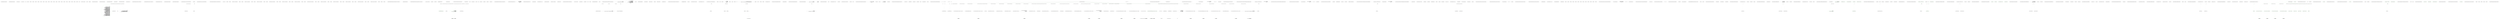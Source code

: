 digraph  {
m1_0 [cluster="Nancy.ViewEngines.DefaultResourceAssemblyProvider.GetAssembliesToScan()", file="DefaultResourceAssemblyProvider.cs", label="Entry Nancy.ViewEngines.DefaultResourceAssemblyProvider.GetAssembliesToScan()", span="17-17"];
m1_3 [cluster="Nancy.ViewEngines.DefaultResourceAssemblyProvider.GetAssembliesToScan()", file="DefaultResourceAssemblyProvider.cs", label="Exit Nancy.ViewEngines.DefaultResourceAssemblyProvider.GetAssembliesToScan()", span="17-17"];
m1_4 [cluster="System.Collections.Generic.List<T>.List()", file="DefaultResourceAssemblyProvider.cs", label="Entry System.Collections.Generic.List<T>.List()", span="0-0"];
m1_38 [cluster="System.Func<T, TResult>.Invoke(T)", file="DefaultResourceAssemblyProvider.cs", label="Entry System.Func<T, TResult>.Invoke(T)", span="0-0"];
m1_34 [cluster="Unk.Any", file="DefaultResourceAssemblyProvider.cs", label="Entry Unk.Any", span=""];
m1_35 [cluster="lambda expression", file="DefaultResourceAssemblyProvider.cs", label="Entry lambda expression", span="33-33"];
m1_31 [cluster="lambda expression", file="DefaultResourceAssemblyProvider.cs", label="Entry lambda expression", span="33-33"];
m1_6 [cluster="lambda expression", file="DefaultResourceAssemblyProvider.cs", label="Entry lambda expression", span="21-21"];
m1_8 [cluster="lambda expression", file="DefaultResourceAssemblyProvider.cs", label="Exit lambda expression", span="21-21"];
m1_10 [cluster="lambda expression", file="DefaultResourceAssemblyProvider.cs", label="Entry lambda expression", span="22-22"];
m1_12 [cluster="lambda expression", file="DefaultResourceAssemblyProvider.cs", label="Exit lambda expression", span="22-22"];
m1_13 [cluster="lambda expression", file="DefaultResourceAssemblyProvider.cs", label="Entry lambda expression", span="23-23"];
m1_15 [cluster="lambda expression", file="DefaultResourceAssemblyProvider.cs", label="Exit lambda expression", span="23-23"];
m1_16 [cluster="lambda expression", file="DefaultResourceAssemblyProvider.cs", label="Entry lambda expression", span="24-24"];
m1_18 [cluster="lambda expression", file="DefaultResourceAssemblyProvider.cs", label="Exit lambda expression", span="24-24"];
m1_19 [cluster="lambda expression", file="DefaultResourceAssemblyProvider.cs", label="Entry lambda expression", span="25-25"];
m1_21 [cluster="lambda expression", file="DefaultResourceAssemblyProvider.cs", label="Exit lambda expression", span="25-25"];
m1_22 [cluster="lambda expression", file="DefaultResourceAssemblyProvider.cs", label="Entry lambda expression", span="26-26"];
m1_24 [cluster="lambda expression", file="DefaultResourceAssemblyProvider.cs", label="Exit lambda expression", span="26-26"];
m1_25 [cluster="lambda expression", file="DefaultResourceAssemblyProvider.cs", label="Entry lambda expression", span="27-27"];
m1_27 [cluster="lambda expression", file="DefaultResourceAssemblyProvider.cs", label="Exit lambda expression", span="27-27"];
m1_28 [cluster="lambda expression", file="DefaultResourceAssemblyProvider.cs", label="Entry lambda expression", span="28-28"];
m1_30 [cluster="lambda expression", file="DefaultResourceAssemblyProvider.cs", label="Exit lambda expression", span="28-28"];
m1_33 [cluster="lambda expression", file="DefaultResourceAssemblyProvider.cs", label="Exit lambda expression", span="33-33"];
m1_37 [cluster="lambda expression", file="DefaultResourceAssemblyProvider.cs", label="Exit lambda expression", span="33-33"];
m1_5 [cluster="Unk.Where", file="DefaultResourceAssemblyProvider.cs", label="Entry Unk.Where", span=""];
m1_9 [cluster="string.StartsWith(string, System.StringComparison)", file="DefaultResourceAssemblyProvider.cs", label="Entry string.StartsWith(string, System.StringComparison)", span="0-0"];
m1_39 [file="DefaultResourceAssemblyProvider.cs", label=excludedAssemblies, span=""];
m1_40 [file="DefaultResourceAssemblyProvider.cs", label="System.Reflection.Assembly", span=""];
m3_0 [cluster="Nancy.ViewEngines.IResourceAssemblyProvider.GetAssembliesToScan()", file="IResourceAssemblyProvider.cs", label="Entry Nancy.ViewEngines.IResourceAssemblyProvider.GetAssembliesToScan()", span="14-14"];
m3_1 [cluster="Nancy.ViewEngines.IResourceAssemblyProvider.GetAssembliesToScan()", file="IResourceAssemblyProvider.cs", label="Exit Nancy.ViewEngines.IResourceAssemblyProvider.GetAssembliesToScan()", span="14-14"];
m4_49 [cluster="Nancy.Bootstrapper.NancyInternalConfiguration.GetTypeRegistations()", file="NancyInternalConfiguration.cs", label="Entry Nancy.Bootstrapper.NancyInternalConfiguration.GetTypeRegistations()", span="228-228"];
m4_50 [cluster="Nancy.Bootstrapper.NancyInternalConfiguration.GetTypeRegistations()", color=green, community=0, file="NancyInternalConfiguration.cs", label="return new[]\r\n            {\r\n                new TypeRegistration(typeof(IRouteResolver), this.RouteResolver),\r\n                new TypeRegistration(typeof(INancyEngine), this.NancyEngine),\r\n                new TypeRegistration(typeof(IModuleKeyGenerator), this.ModuleKeyGenerator),\r\n                new TypeRegistration(typeof(IRouteCache), this.RouteCache),\r\n                new TypeRegistration(typeof(IRouteCacheProvider), this.RouteCacheProvider),\r\n                new TypeRegistration(typeof(IRoutePatternMatcher), this.RoutePatternMatcher),\r\n                new TypeRegistration(typeof(IViewLocator), this.ViewLocator),\r\n                new TypeRegistration(typeof(IViewFactory), this.ViewFactory),\r\n                new TypeRegistration(typeof(INancyContextFactory), this.ContextFactory),\r\n                new TypeRegistration(typeof(INancyModuleBuilder), this.NancyModuleBuilder),\r\n                new TypeRegistration(typeof(IResponseFormatterFactory), this.ResponseFormatterFactory),\r\n                new TypeRegistration(typeof(IModelBinderLocator), this.ModelBinderLocator), \r\n                new TypeRegistration(typeof(IBinder), this.Binder), \r\n                new TypeRegistration(typeof(BindingDefaults), this.BindingDefaults), \r\n                new TypeRegistration(typeof(IFieldNameConverter), this.FieldNameConverter), \r\n                new TypeRegistration(typeof(IViewResolver), this.ViewResolver),\r\n                new TypeRegistration(typeof(IViewCache), this.ViewCache),\r\n                new TypeRegistration(typeof(IRenderContextFactory), this.RenderContextFactory),\r\n                new TypeRegistration(typeof(IViewLocationCache), this.ViewLocationCache),\r\n                new TypeRegistration(typeof(IViewLocationProvider), this.ViewLocationProvider),\r\n                new TypeRegistration(typeof(ICsrfTokenValidator), this.CsrfTokenValidator), \r\n                new TypeRegistration(typeof(IObjectSerializer), this.ObjectSerializer), \r\n                new TypeRegistration(typeof(IModelValidatorLocator), this.ModelValidatorLocator),\r\n                new TypeRegistration(typeof(IRequestTracing), this.RequestTracing),\r\n                new TypeRegistration(typeof(IRouteInvoker), this.RouteInvoker),\r\n                new TypeRegistration(typeof(IRequestDispatcher), this.RequestDispatcher),\r\n                new TypeRegistration(typeof(IDiagnostics), this.Diagnostics), \r\n                new TypeRegistration(typeof(IRouteSegmentExtractor), this.RouteSegmentExtractor),\r\n                new TypeRegistration(typeof(IRouteDescriptionProvider), this.RouteDescriptionProvider),\r\n                new TypeRegistration(typeof(ICultureService), this.CultureService),\r\n                new TypeRegistration(typeof(ITextResource), this.TextResource), \r\n                new TypeRegistration(typeof(IResourceAssemblyProvider), this.ResourceAssemblyProvider), \r\n            };", prediction=0, span="233-267"];
m4_51 [cluster="Nancy.Bootstrapper.NancyInternalConfiguration.GetTypeRegistations()", file="NancyInternalConfiguration.cs", label="Exit Nancy.Bootstrapper.NancyInternalConfiguration.GetTypeRegistations()", span="228-228"];
m4_61 [cluster="System.Collections.Generic.ICollection<T>.Add(T)", file="NancyInternalConfiguration.cs", label="Entry System.Collections.Generic.ICollection<T>.Add(T)", span="0-0"];
m4_57 [cluster="Nancy.Bootstrapper.NancyInternalConfiguration.WithIgnoredAssembly(System.Func<System.Reflection.Assembly, bool>)", file="NancyInternalConfiguration.cs", label="Entry Nancy.Bootstrapper.NancyInternalConfiguration.WithIgnoredAssembly(System.Func<System.Reflection.Assembly, bool>)", span="286-286"];
m4_58 [cluster="Nancy.Bootstrapper.NancyInternalConfiguration.WithIgnoredAssembly(System.Func<System.Reflection.Assembly, bool>)", file="NancyInternalConfiguration.cs", label="this.ignoredAssemblies.Add(ignorePredicate)", span="288-288"];
m4_59 [cluster="Nancy.Bootstrapper.NancyInternalConfiguration.WithIgnoredAssembly(System.Func<System.Reflection.Assembly, bool>)", file="NancyInternalConfiguration.cs", label="return this;", span="290-290"];
m4_60 [cluster="Nancy.Bootstrapper.NancyInternalConfiguration.WithIgnoredAssembly(System.Func<System.Reflection.Assembly, bool>)", file="NancyInternalConfiguration.cs", label="Exit Nancy.Bootstrapper.NancyInternalConfiguration.WithIgnoredAssembly(System.Func<System.Reflection.Assembly, bool>)", span="286-286"];
m4_52 [cluster="Nancy.Bootstrapper.TypeRegistration.TypeRegistration(System.Type, System.Type)", file="NancyInternalConfiguration.cs", label="Entry Nancy.Bootstrapper.TypeRegistration.TypeRegistration(System.Type, System.Type)", span="14-14"];
m4_53 [cluster="Nancy.Bootstrapper.NancyInternalConfiguration.GetCollectionTypeRegistrations()", file="NancyInternalConfiguration.cs", label="Entry Nancy.Bootstrapper.NancyInternalConfiguration.GetCollectionTypeRegistrations()", span="270-270"];
m4_54 [cluster="Nancy.Bootstrapper.NancyInternalConfiguration.GetCollectionTypeRegistrations()", file="NancyInternalConfiguration.cs", label="return new[]\r\n            {\r\n                new CollectionTypeRegistration(typeof(IResponseProcessor), this.ResponseProcessors), \r\n                new CollectionTypeRegistration(typeof(ISerializer), this.Serializers), \r\n                new CollectionTypeRegistration(typeof(IStatusCodeHandler), this.StatusCodeHandlers), \r\n                new CollectionTypeRegistration(typeof(IDiagnosticsProvider), this.InteractiveDiagnosticProviders)\r\n            };", span="272-278"];
m4_55 [cluster="Nancy.Bootstrapper.NancyInternalConfiguration.GetCollectionTypeRegistrations()", file="NancyInternalConfiguration.cs", label="Exit Nancy.Bootstrapper.NancyInternalConfiguration.GetCollectionTypeRegistrations()", span="270-270"];
m4_43 [cluster="Nancy.Bootstrapper.NancyInternalConfiguration.WithOverrides(System.Action<Nancy.Bootstrapper.NancyInternalConfiguration>)", file="NancyInternalConfiguration.cs", label="Entry Nancy.Bootstrapper.NancyInternalConfiguration.WithOverrides(System.Action<Nancy.Bootstrapper.NancyInternalConfiguration>)", span="215-215"];
m4_44 [cluster="Nancy.Bootstrapper.NancyInternalConfiguration.WithOverrides(System.Action<Nancy.Bootstrapper.NancyInternalConfiguration>)", file="NancyInternalConfiguration.cs", label="var configuration = Default", span="217-217"];
m4_45 [cluster="Nancy.Bootstrapper.NancyInternalConfiguration.WithOverrides(System.Action<Nancy.Bootstrapper.NancyInternalConfiguration>)", file="NancyInternalConfiguration.cs", label="configurationBuilder.Invoke(configuration)", span="219-219"];
m4_46 [cluster="Nancy.Bootstrapper.NancyInternalConfiguration.WithOverrides(System.Action<Nancy.Bootstrapper.NancyInternalConfiguration>)", file="NancyInternalConfiguration.cs", label="return configuration;", span="221-221"];
m4_47 [cluster="Nancy.Bootstrapper.NancyInternalConfiguration.WithOverrides(System.Action<Nancy.Bootstrapper.NancyInternalConfiguration>)", file="NancyInternalConfiguration.cs", label="Exit Nancy.Bootstrapper.NancyInternalConfiguration.WithOverrides(System.Action<Nancy.Bootstrapper.NancyInternalConfiguration>)", span="215-215"];
m4_56 [cluster="Nancy.Bootstrapper.CollectionTypeRegistration.CollectionTypeRegistration(System.Type, System.Collections.Generic.IEnumerable<System.Type>)", file="NancyInternalConfiguration.cs", label="Entry Nancy.Bootstrapper.CollectionTypeRegistration.CollectionTypeRegistration(System.Type, System.Collections.Generic.IEnumerable<System.Type>)", span="19-19"];
m4_48 [cluster="System.Action<T>.Invoke(T)", file="NancyInternalConfiguration.cs", label="Entry System.Action<T>.Invoke(T)", span="0-0"];
m4_40 [cluster="lambda expression", file="NancyInternalConfiguration.cs", label="Entry lambda expression", span="201-201"];
m4_0 [cluster="lambda expression", file="NancyInternalConfiguration.cs", label="Entry lambda expression", span="36-36"];
m4_1 [cluster="lambda expression", file="NancyInternalConfiguration.cs", label="asm.FullName.StartsWith(''Microsoft.'', StringComparison.InvariantCulture)", span="36-36"];
m4_2 [cluster="lambda expression", file="NancyInternalConfiguration.cs", label="Exit lambda expression", span="36-36"];
m4_4 [cluster="lambda expression", file="NancyInternalConfiguration.cs", label="Entry lambda expression", span="37-37"];
m4_5 [cluster="lambda expression", file="NancyInternalConfiguration.cs", label="asm.FullName.StartsWith(''System.'', StringComparison.InvariantCulture)", span="37-37"];
m4_6 [cluster="lambda expression", file="NancyInternalConfiguration.cs", label="Exit lambda expression", span="37-37"];
m4_7 [cluster="lambda expression", file="NancyInternalConfiguration.cs", label="Entry lambda expression", span="38-38"];
m4_8 [cluster="lambda expression", file="NancyInternalConfiguration.cs", label="asm.FullName.StartsWith(''System,'', StringComparison.InvariantCulture)", span="38-38"];
m4_9 [cluster="lambda expression", file="NancyInternalConfiguration.cs", label="Exit lambda expression", span="38-38"];
m4_10 [cluster="lambda expression", file="NancyInternalConfiguration.cs", label="Entry lambda expression", span="39-39"];
m4_11 [cluster="lambda expression", file="NancyInternalConfiguration.cs", label="asm.FullName.StartsWith(''CR_ExtUnitTest'', StringComparison.InvariantCulture)", span="39-39"];
m4_12 [cluster="lambda expression", file="NancyInternalConfiguration.cs", label="Exit lambda expression", span="39-39"];
m4_13 [cluster="lambda expression", file="NancyInternalConfiguration.cs", label="Entry lambda expression", span="40-40"];
m4_14 [cluster="lambda expression", file="NancyInternalConfiguration.cs", label="asm.FullName.StartsWith(''mscorlib,'', StringComparison.InvariantCulture)", span="40-40"];
m4_15 [cluster="lambda expression", file="NancyInternalConfiguration.cs", label="Exit lambda expression", span="40-40"];
m4_16 [cluster="lambda expression", file="NancyInternalConfiguration.cs", label="Entry lambda expression", span="41-41"];
m4_17 [cluster="lambda expression", file="NancyInternalConfiguration.cs", label="asm.FullName.StartsWith(''CR_VSTest'', StringComparison.InvariantCulture)", span="41-41"];
m4_18 [cluster="lambda expression", file="NancyInternalConfiguration.cs", label="Exit lambda expression", span="41-41"];
m4_19 [cluster="lambda expression", file="NancyInternalConfiguration.cs", label="Entry lambda expression", span="42-42"];
m4_20 [cluster="lambda expression", file="NancyInternalConfiguration.cs", label="asm.FullName.StartsWith(''DevExpress.CodeRush'', StringComparison.InvariantCulture)", span="42-42"];
m4_21 [cluster="lambda expression", file="NancyInternalConfiguration.cs", label="Exit lambda expression", span="42-42"];
m4_22 [cluster="lambda expression", file="NancyInternalConfiguration.cs", label="Entry lambda expression", span="43-43"];
m4_23 [cluster="lambda expression", file="NancyInternalConfiguration.cs", label="asm.FullName.StartsWith(''IronPython'', StringComparison.InvariantCulture)", span="43-43"];
m4_24 [cluster="lambda expression", file="NancyInternalConfiguration.cs", label="Exit lambda expression", span="43-43"];
m4_25 [cluster="lambda expression", file="NancyInternalConfiguration.cs", label="Entry lambda expression", span="44-44"];
m4_26 [cluster="lambda expression", file="NancyInternalConfiguration.cs", label="asm.FullName.StartsWith(''IronRuby'', StringComparison.InvariantCulture)", span="44-44"];
m4_27 [cluster="lambda expression", file="NancyInternalConfiguration.cs", label="Exit lambda expression", span="44-44"];
m4_28 [cluster="lambda expression", file="NancyInternalConfiguration.cs", label="Entry lambda expression", span="45-45"];
m4_29 [cluster="lambda expression", file="NancyInternalConfiguration.cs", label="asm.FullName.StartsWith(''xunit'', StringComparison.InvariantCulture)", span="45-45"];
m4_30 [cluster="lambda expression", file="NancyInternalConfiguration.cs", label="Exit lambda expression", span="45-45"];
m4_31 [cluster="lambda expression", file="NancyInternalConfiguration.cs", label="Entry lambda expression", span="46-46"];
m4_32 [cluster="lambda expression", file="NancyInternalConfiguration.cs", label="asm.FullName.StartsWith(''Nancy.Testing'', StringComparison.InvariantCulture)", span="46-46"];
m4_33 [cluster="lambda expression", file="NancyInternalConfiguration.cs", label="Exit lambda expression", span="46-46"];
m4_34 [cluster="lambda expression", file="NancyInternalConfiguration.cs", label="Entry lambda expression", span="47-47"];
m4_35 [cluster="lambda expression", file="NancyInternalConfiguration.cs", label="asm.FullName.StartsWith(''MonoDevelop.NUnit'', StringComparison.InvariantCulture)", span="47-47"];
m4_36 [cluster="lambda expression", file="NancyInternalConfiguration.cs", label="Exit lambda expression", span="47-47"];
m4_41 [cluster="lambda expression", file="NancyInternalConfiguration.cs", label="tr.RegistrationType != null", span="201-201"];
m4_42 [cluster="lambda expression", file="NancyInternalConfiguration.cs", label="Exit lambda expression", span="201-201"];
m4_37 [cluster="Nancy.Bootstrapper.NancyInternalConfiguration.UpdateIgnoredAssemblies(System.Collections.Generic.IEnumerable<System.Func<System.Reflection.Assembly, bool>>)", file="NancyInternalConfiguration.cs", label="Entry Nancy.Bootstrapper.NancyInternalConfiguration.UpdateIgnoredAssemblies(System.Collections.Generic.IEnumerable<System.Func<System.Reflection.Assembly, bool>>)", span="187-187"];
m4_38 [cluster="Nancy.Bootstrapper.NancyInternalConfiguration.UpdateIgnoredAssemblies(System.Collections.Generic.IEnumerable<System.Func<System.Reflection.Assembly, bool>>)", file="NancyInternalConfiguration.cs", label="AppDomainAssemblyTypeScanner.IgnoredAssemblies = assemblies", span="189-189"];
m4_39 [cluster="Nancy.Bootstrapper.NancyInternalConfiguration.UpdateIgnoredAssemblies(System.Collections.Generic.IEnumerable<System.Func<System.Reflection.Assembly, bool>>)", file="NancyInternalConfiguration.cs", label="Exit Nancy.Bootstrapper.NancyInternalConfiguration.UpdateIgnoredAssemblies(System.Collections.Generic.IEnumerable<System.Func<System.Reflection.Assembly, bool>>)", span="187-187"];
m4_3 [cluster="string.StartsWith(string, System.StringComparison)", file="NancyInternalConfiguration.cs", label="Entry string.StartsWith(string, System.StringComparison)", span="0-0"];
m4_62 [file="NancyInternalConfiguration.cs", label="Nancy.Bootstrapper.NancyInternalConfiguration", span=""];
m6_49 [cluster="Unk.GetResourceLocation", file="ResourceViewLocationProvider.cs", label="Entry Unk.GetResourceLocation", span=""];
m6_56 [cluster="string.Trim(params char[])", file="ResourceViewLocationProvider.cs", label="Entry string.Trim(params char[])", span="0-0"];
m6_2 [cluster="Nancy.Tests.Fakes.FakeObjectSerializer.Serialize(object)", file="ResourceViewLocationProvider.cs", label="Exit Nancy.Tests.Fakes.FakeObjectSerializer.Serialize(object)", span="13-13"];
m6_4 [cluster="Nancy.Tests.Fakes.FakeObjectSerializer.Deserialize(string)", color=green, community=0, file="ResourceViewLocationProvider.cs", label="Entry Nancy.Tests.Fakes.FakeObjectSerializer.Deserialize(string)", prediction=1, span="23-23"];
m6_3 [cluster="object.ToString()", file="ResourceViewLocationProvider.cs", label="Entry object.ToString()", span="0-0"];
m6_5 [cluster="Nancy.Tests.Fakes.FakeObjectSerializer.Deserialize(string)", file="ResourceViewLocationProvider.cs", label="return sourceString;", span="25-25"];
m6_45 [cluster="string.IsNullOrWhiteSpace(string)", file="ResourceViewLocationProvider.cs", label="Entry string.IsNullOrWhiteSpace(string)", span="0-0"];
m6_15 [cluster="Unk.SelectMany", file="ResourceViewLocationProvider.cs", label="Entry Unk.SelectMany", span=""];
m6_69 [cluster="Unk.Join", file="ResourceViewLocationProvider.cs", label="Entry Unk.Join", span=""];
m6_41 [cluster="string.Format(string, object)", file="ResourceViewLocationProvider.cs", label="Entry string.Format(string, object)", span="0-0"];
m6_82 [cluster="Unk.ElementAtOrDefault", file="ResourceViewLocationProvider.cs", label="Entry Unk.ElementAtOrDefault", span=""];
m6_48 [cluster="ViewLocationResult.cstr", file="ResourceViewLocationProvider.cs", label="Entry ViewLocationResult.cstr", span=""];
m6_55 [cluster="string.Replace(string, string)", file="ResourceViewLocationProvider.cs", label="Entry string.Replace(string, string)", span="0-0"];
m6_38 [cluster="Nancy.ViewEngines.IResourceReader.GetResourceStreamMatches(System.Reflection.Assembly, System.Collections.Generic.IEnumerable<string>)", file="ResourceViewLocationProvider.cs", label="Entry Nancy.ViewEngines.IResourceReader.GetResourceStreamMatches(System.Reflection.Assembly, System.Collections.Generic.IEnumerable<string>)", span="18-18"];
m6_52 [cluster="Nancy.ViewEngines.ResourceViewLocationProvider.GetResourceLocation(string, string, string)", file="ResourceViewLocationProvider.cs", label="Entry Nancy.ViewEngines.ResourceViewLocationProvider.GetResourceLocation(string, string, string)", span="104-104"];
m6_53 [cluster="Nancy.ViewEngines.ResourceViewLocationProvider.GetResourceLocation(string, string, string)", file="ResourceViewLocationProvider.cs", label="return resource\r\n                .Replace(commonNamespace, string.Empty)\r\n                .Replace(resourceName, string.Empty)\r\n                .Trim(new[] { '.' })\r\n                .Replace(''.'', ''/'');", span="106-110"];
m6_54 [cluster="Nancy.ViewEngines.ResourceViewLocationProvider.GetResourceLocation(string, string, string)", file="ResourceViewLocationProvider.cs", label="Exit Nancy.ViewEngines.ResourceViewLocationProvider.GetResourceLocation(string, string, string)", span="104-104"];
m6_6 [cluster="Nancy.ViewEngines.ResourceViewLocationProvider.GetLocatedViews(System.Collections.Generic.IEnumerable<string>)", file="ResourceViewLocationProvider.cs", label="Entry Nancy.ViewEngines.ResourceViewLocationProvider.GetLocatedViews(System.Collections.Generic.IEnumerable<string>)", span="51-51"];
m6_88 [cluster="Unk.ExtractCommonResourceNamespace", file="ResourceViewLocationProvider.cs", label="Entry Unk.ExtractCommonResourceNamespace", span=""];
m6_11 [cluster="System.Collections.Generic.IEnumerable<TSource>.Any<TSource>()", file="ResourceViewLocationProvider.cs", label="Entry System.Collections.Generic.IEnumerable<TSource>.Any<TSource>()", span="0-0"];
m6_13 [cluster="Nancy.IResourceAssemblyProvider.GetAssembliesToScan()", file="ResourceViewLocationProvider.cs", label="Entry Nancy.IResourceAssemblyProvider.GetAssembliesToScan()", span="14-14"];
m6_9 [cluster="Nancy.ViewEngines.ResourceViewLocationProvider.GetLocatedViews(System.Collections.Generic.IEnumerable<string>)", color=green, community=0, file="ResourceViewLocationProvider.cs", label="return this.resourceAssemblyProvider\r\n                .GetAssembliesToScan()\r\n                .Where(x => !Ignore.Contains(x))\r\n                .SelectMany(x => GetViewLocations(x, supportedViewExtensions));", prediction=1, span="58-61"];
m6_7 [cluster="Nancy.ViewEngines.ResourceViewLocationProvider.GetLocatedViews(System.Collections.Generic.IEnumerable<string>)", file="ResourceViewLocationProvider.cs", label="supportedViewExtensions == null || !supportedViewExtensions.Any()", span="53-53"];
m6_8 [cluster="Nancy.ViewEngines.ResourceViewLocationProvider.GetLocatedViews(System.Collections.Generic.IEnumerable<string>)", file="ResourceViewLocationProvider.cs", label="return Enumerable.Empty<ViewLocationResult>();", span="55-55"];
m6_10 [cluster="Nancy.ViewEngines.ResourceViewLocationProvider.GetLocatedViews(System.Collections.Generic.IEnumerable<string>)", file="ResourceViewLocationProvider.cs", label="Exit Nancy.ViewEngines.ResourceViewLocationProvider.GetLocatedViews(System.Collections.Generic.IEnumerable<string>)", span="51-51"];
m6_100 [cluster="string.Split(string[], System.StringSplitOptions)", file="ResourceViewLocationProvider.cs", label="Entry string.Split(string[], System.StringSplitOptions)", span="0-0"];
m6_86 [cluster="System.Reflection.Assembly.GetTypes()", file="ResourceViewLocationProvider.cs", label="Entry System.Reflection.Assembly.GetTypes()", span="0-0"];
m6_66 [cluster="string.TrimEnd(params char[])", file="ResourceViewLocationProvider.cs", label="Entry string.TrimEnd(params char[])", span="0-0"];
m6_14 [cluster="Unk.Where", file="ResourceViewLocationProvider.cs", label="Entry Unk.Where", span=""];
m6_68 [cluster="Unk.Aggregate", file="ResourceViewLocationProvider.cs", label="Entry Unk.Aggregate", span=""];
m6_42 [cluster="System.InvalidOperationException.InvalidOperationException(string)", file="ResourceViewLocationProvider.cs", label="Entry System.InvalidOperationException.InvalidOperationException(string)", span="0-0"];
m6_78 [cluster="Unk.ToArray", file="ResourceViewLocationProvider.cs", label="Entry Unk.ToArray", span=""];
m6_24 [cluster="Nancy.ViewEngines.ResourceViewLocationProvider.GetViewLocations(System.Reflection.Assembly, System.Collections.Generic.IEnumerable<string>)", file="ResourceViewLocationProvider.cs", label="Entry Nancy.ViewEngines.ResourceViewLocationProvider.GetViewLocations(System.Reflection.Assembly, System.Collections.Generic.IEnumerable<string>)", span="64-64"];
m6_25 [cluster="Nancy.ViewEngines.ResourceViewLocationProvider.GetViewLocations(System.Reflection.Assembly, System.Collections.Generic.IEnumerable<string>)", file="ResourceViewLocationProvider.cs", label="var resourceStreams = \r\n                this.resourceReader.GetResourceStreamMatches(assembly, supportedViewExtensions)", span="66-67"];
m6_36 [cluster="Nancy.ViewEngines.ResourceViewLocationProvider.GetViewLocations(System.Reflection.Assembly, System.Collections.Generic.IEnumerable<string>)", file="ResourceViewLocationProvider.cs", label="return\r\n                from resource in resourceStreams\r\n                let resourceFileName = GetResourceFileName(resource.Item1)\r\n                where !resourceFileName.Equals(string.Empty)\r\n                select new ViewLocationResult(\r\n                    GetResourceLocation(commonNamespace, resource.Item1, resourceFileName),\r\n                    Path.GetFileNameWithoutExtension(resourceFileName),\r\n                    GetResourceExtension(resource.Item1),\r\n                    resource.Item2);", span="93-101"];
m6_26 [cluster="Nancy.ViewEngines.ResourceViewLocationProvider.GetViewLocations(System.Reflection.Assembly, System.Collections.Generic.IEnumerable<string>)", file="ResourceViewLocationProvider.cs", label="!resourceStreams.Any()", span="69-69"];
m6_28 [cluster="Nancy.ViewEngines.ResourceViewLocationProvider.GetViewLocations(System.Reflection.Assembly, System.Collections.Generic.IEnumerable<string>)", file="ResourceViewLocationProvider.cs", label="resourceStreams.Count() == 1 && !RootNamespaces.ContainsKey(assembly)", span="74-74"];
m6_32 [cluster="Nancy.ViewEngines.ResourceViewLocationProvider.GetViewLocations(System.Reflection.Assembly, System.Collections.Generic.IEnumerable<string>)", file="ResourceViewLocationProvider.cs", label="!RootNamespaces.TryGetValue(assembly, out commonNamespace)", span="83-83"];
m6_33 [cluster="Nancy.ViewEngines.ResourceViewLocationProvider.GetViewLocations(System.Reflection.Assembly, System.Collections.Generic.IEnumerable<string>)", file="ResourceViewLocationProvider.cs", label="commonNamespace = ExtractAssemblyRootNamespace(assembly)", span="85-85"];
m6_34 [cluster="Nancy.ViewEngines.ResourceViewLocationProvider.GetViewLocations(System.Reflection.Assembly, System.Collections.Generic.IEnumerable<string>)", file="ResourceViewLocationProvider.cs", label="string.IsNullOrWhiteSpace(commonNamespace)", span="88-88"];
m6_29 [cluster="Nancy.ViewEngines.ResourceViewLocationProvider.GetViewLocations(System.Reflection.Assembly, System.Collections.Generic.IEnumerable<string>)", file="ResourceViewLocationProvider.cs", label="var errorMessage =\r\n                    string.Format(''Only one view was found in assembly {0}, but no rootnamespace had been registered.'', assembly.FullName)", span="76-77"];
m6_27 [cluster="Nancy.ViewEngines.ResourceViewLocationProvider.GetViewLocations(System.Reflection.Assembly, System.Collections.Generic.IEnumerable<string>)", file="ResourceViewLocationProvider.cs", label="return Enumerable.Empty<ViewLocationResult>();", span="71-71"];
m6_31 [cluster="Nancy.ViewEngines.ResourceViewLocationProvider.GetViewLocations(System.Reflection.Assembly, System.Collections.Generic.IEnumerable<string>)", file="ResourceViewLocationProvider.cs", label="string commonNamespace", span="82-82"];
m6_35 [cluster="Nancy.ViewEngines.ResourceViewLocationProvider.GetViewLocations(System.Reflection.Assembly, System.Collections.Generic.IEnumerable<string>)", file="ResourceViewLocationProvider.cs", label="return Enumerable.Empty<ViewLocationResult>();", span="90-90"];
m6_30 [cluster="Nancy.ViewEngines.ResourceViewLocationProvider.GetViewLocations(System.Reflection.Assembly, System.Collections.Generic.IEnumerable<string>)", file="ResourceViewLocationProvider.cs", label="throw new InvalidOperationException(errorMessage);", span="79-79"];
m6_37 [cluster="Nancy.ViewEngines.ResourceViewLocationProvider.GetViewLocations(System.Reflection.Assembly, System.Collections.Generic.IEnumerable<string>)", file="ResourceViewLocationProvider.cs", label="Exit Nancy.ViewEngines.ResourceViewLocationProvider.GetViewLocations(System.Reflection.Assembly, System.Collections.Generic.IEnumerable<string>)", span="64-64"];
m6_0 [cluster="Nancy.Tests.Fakes.FakeObjectSerializer.Serialize(object)", file="ResourceViewLocationProvider.cs", label="Entry Nancy.Tests.Fakes.FakeObjectSerializer.Serialize(object)", span="13-13"];
m6_1 [cluster="Nancy.Tests.Fakes.FakeObjectSerializer.Serialize(object)", file="ResourceViewLocationProvider.cs", label="return sourceObject.ToString();", span="15-15"];
m6_40 [cluster="System.Collections.Generic.IDictionary<TKey, TValue>.ContainsKey(TKey)", file="ResourceViewLocationProvider.cs", label="Entry System.Collections.Generic.IDictionary<TKey, TValue>.ContainsKey(TKey)", span="0-0"];
m6_65 [cluster="System.Collections.Generic.IEnumerable<TSource>.First<TSource>()", file="ResourceViewLocationProvider.cs", label="Entry System.Collections.Generic.IEnumerable<TSource>.First<TSource>()", span="0-0"];
m6_79 [cluster="lambda expression", file="ResourceViewLocationProvider.cs", label="Entry lambda expression", span="125-125"];
m6_16 [cluster="lambda expression", file="ResourceViewLocationProvider.cs", label="Entry lambda expression", span="60-60"];
m6_20 [cluster="lambda expression", file="ResourceViewLocationProvider.cs", label="Entry lambda expression", span="61-61"];
m6_21 [cluster="lambda expression", file="ResourceViewLocationProvider.cs", label="GetViewLocations(x, supportedViewExtensions)", span="61-61"];
m6_18 [cluster="lambda expression", file="ResourceViewLocationProvider.cs", label="Exit lambda expression", span="60-60"];
m6_17 [cluster="lambda expression", file="ResourceViewLocationProvider.cs", label="!Ignore.Contains(x)", span="60-60"];
m6_22 [cluster="lambda expression", file="ResourceViewLocationProvider.cs", label="Exit lambda expression", span="61-61"];
m6_89 [cluster="lambda expression", file="ResourceViewLocationProvider.cs", label="Entry lambda expression", span="137-137"];
m6_93 [cluster="lambda expression", file="ResourceViewLocationProvider.cs", label="Entry lambda expression", span="138-138"];
m6_91 [cluster="lambda expression", file="ResourceViewLocationProvider.cs", label="Exit lambda expression", span="137-137"];
m6_90 [cluster="lambda expression", file="ResourceViewLocationProvider.cs", label="!x.IsAnonymousType()", span="137-137"];
m6_95 [cluster="lambda expression", file="ResourceViewLocationProvider.cs", label="Exit lambda expression", span="138-138"];
m6_94 [cluster="lambda expression", file="ResourceViewLocationProvider.cs", label="x.FullName", span="138-138"];
m6_70 [cluster="lambda expression", file="ResourceViewLocationProvider.cs", label="Entry lambda expression", span="124-124"];
m6_74 [cluster="lambda expression", file="ResourceViewLocationProvider.cs", label="Entry lambda expression", span="125-125"];
m6_72 [cluster="lambda expression", file="ResourceViewLocationProvider.cs", label="Exit lambda expression", span="124-124"];
m6_71 [cluster="lambda expression", file="ResourceViewLocationProvider.cs", label="new { parts = s.Split('.') }", span="124-124"];
m6_76 [cluster="lambda expression", file="ResourceViewLocationProvider.cs", label="Exit lambda expression", span="125-125"];
m6_75 [cluster="lambda expression", file="ResourceViewLocationProvider.cs", label="new { parts = current.parts.TakeWhile((step, index) => step == previous.parts.ElementAtOrDefault(index)).ToArray() }", span="125-125"];
m6_80 [cluster="lambda expression", file="ResourceViewLocationProvider.cs", label="step == previous.parts.ElementAtOrDefault(index)", span="125-125"];
m6_81 [cluster="lambda expression", file="ResourceViewLocationProvider.cs", label="Exit lambda expression", span="125-125"];
m6_19 [cluster="System.Collections.Generic.ICollection<T>.Contains(T)", file="ResourceViewLocationProvider.cs", label="Entry System.Collections.Generic.ICollection<T>.Contains(T)", span="0-0"];
m6_44 [cluster="Nancy.ViewEngines.ResourceViewLocationProvider.ExtractAssemblyRootNamespace(System.Reflection.Assembly)", file="ResourceViewLocationProvider.cs", label="Entry Nancy.ViewEngines.ResourceViewLocationProvider.ExtractAssemblyRootNamespace(System.Reflection.Assembly)", span="133-133"];
m6_83 [cluster="Nancy.ViewEngines.ResourceViewLocationProvider.ExtractAssemblyRootNamespace(System.Reflection.Assembly)", file="ResourceViewLocationProvider.cs", label="var resources = assembly\r\n                .GetTypes()\r\n                .Where(x => !x.IsAnonymousType())\r\n                .Select(x => x.FullName)\r\n                .ToList()", span="135-139"];
m6_84 [cluster="Nancy.ViewEngines.ResourceViewLocationProvider.ExtractAssemblyRootNamespace(System.Reflection.Assembly)", file="ResourceViewLocationProvider.cs", label="return ExtractCommonResourceNamespace(resources);", span="141-141"];
m6_85 [cluster="Nancy.ViewEngines.ResourceViewLocationProvider.ExtractAssemblyRootNamespace(System.Reflection.Assembly)", file="ResourceViewLocationProvider.cs", label="Exit Nancy.ViewEngines.ResourceViewLocationProvider.ExtractAssemblyRootNamespace(System.Reflection.Assembly)", span="133-133"];
m6_46 [cluster="Nancy.ViewEngines.ResourceViewLocationProvider.GetResourceFileName(string)", file="ResourceViewLocationProvider.cs", label="Entry Nancy.ViewEngines.ResourceViewLocationProvider.GetResourceFileName(string)", span="144-144"];
m6_96 [cluster="Nancy.ViewEngines.ResourceViewLocationProvider.GetResourceFileName(string)", file="ResourceViewLocationProvider.cs", label="var nameSegments =\r\n                resourceName.Split(new[] { ''.'' }, StringSplitOptions.RemoveEmptyEntries)", span="146-147"];
m6_97 [cluster="Nancy.ViewEngines.ResourceViewLocationProvider.GetResourceFileName(string)", file="ResourceViewLocationProvider.cs", label="var segmentCount =\r\n                nameSegments.Count()", span="149-150"];
m6_98 [cluster="Nancy.ViewEngines.ResourceViewLocationProvider.GetResourceFileName(string)", file="ResourceViewLocationProvider.cs", label="return (segmentCount < 2) ?\r\n                string.Empty :\r\n                string.Concat(nameSegments[segmentCount - 2], ''.'', nameSegments[segmentCount - 1]);", span="152-154"];
m6_99 [cluster="Nancy.ViewEngines.ResourceViewLocationProvider.GetResourceFileName(string)", file="ResourceViewLocationProvider.cs", label="Exit Nancy.ViewEngines.ResourceViewLocationProvider.GetResourceFileName(string)", span="144-144"];
m6_67 [cluster="Unk.Select", file="ResourceViewLocationProvider.cs", label="Entry Unk.Select", span=""];
m6_39 [cluster="System.Collections.Generic.IEnumerable<TSource>.Count<TSource>()", file="ResourceViewLocationProvider.cs", label="Entry System.Collections.Generic.IEnumerable<TSource>.Count<TSource>()", span="0-0"];
m6_73 [cluster="string.Split(params char[])", file="ResourceViewLocationProvider.cs", label="Entry string.Split(params char[])", span="0-0"];
m6_43 [cluster="System.Collections.Generic.IDictionary<TKey, TValue>.TryGetValue(TKey, out TValue)", file="ResourceViewLocationProvider.cs", label="Entry System.Collections.Generic.IDictionary<TKey, TValue>.TryGetValue(TKey, out TValue)", span="0-0"];
m6_23 [cluster="Unk.GetViewLocations", file="ResourceViewLocationProvider.cs", label="Entry Unk.GetViewLocations", span=""];
m6_87 [cluster="Unk.ToList", file="ResourceViewLocationProvider.cs", label="Entry Unk.ToList", span=""];
m6_57 [cluster="Nancy.ViewEngines.ResourceViewLocationProvider.ExtractCommonResourceNamespace(System.Collections.Generic.IEnumerable<string>)", file="ResourceViewLocationProvider.cs", label="Entry Nancy.ViewEngines.ResourceViewLocationProvider.ExtractCommonResourceNamespace(System.Collections.Generic.IEnumerable<string>)", span="113-113"];
m6_60 [cluster="Nancy.ViewEngines.ResourceViewLocationProvider.ExtractCommonResourceNamespace(System.Collections.Generic.IEnumerable<string>)", file="ResourceViewLocationProvider.cs", label="return resource\r\n                    .Replace(GetResourceFileName(resource), string.Empty)\r\n                    .TrimEnd(new[] { '.' });", span="119-121"];
m6_59 [cluster="Nancy.ViewEngines.ResourceViewLocationProvider.ExtractCommonResourceNamespace(System.Collections.Generic.IEnumerable<string>)", file="ResourceViewLocationProvider.cs", label="var resource = resources.First()", span="117-117"];
m6_61 [cluster="Nancy.ViewEngines.ResourceViewLocationProvider.ExtractCommonResourceNamespace(System.Collections.Generic.IEnumerable<string>)", file="ResourceViewLocationProvider.cs", label="var commonPathSegments = resources.Select(s => new { parts = s.Split('.') })\r\n                .Aggregate((previous, current) => new { parts = current.parts.TakeWhile((step, index) => step == previous.parts.ElementAtOrDefault(index)).ToArray() })", span="124-125"];
m6_58 [cluster="Nancy.ViewEngines.ResourceViewLocationProvider.ExtractCommonResourceNamespace(System.Collections.Generic.IEnumerable<string>)", file="ResourceViewLocationProvider.cs", label="resources.Count() == 1", span="115-115"];
m6_62 [cluster="Nancy.ViewEngines.ResourceViewLocationProvider.ExtractCommonResourceNamespace(System.Collections.Generic.IEnumerable<string>)", file="ResourceViewLocationProvider.cs", label="var commonResourceNamespace =\r\n                string.Join(''.'', commonPathSegments.parts)", span="127-128"];
m6_63 [cluster="Nancy.ViewEngines.ResourceViewLocationProvider.ExtractCommonResourceNamespace(System.Collections.Generic.IEnumerable<string>)", file="ResourceViewLocationProvider.cs", label="return commonResourceNamespace;", span="130-130"];
m6_64 [cluster="Nancy.ViewEngines.ResourceViewLocationProvider.ExtractCommonResourceNamespace(System.Collections.Generic.IEnumerable<string>)", file="ResourceViewLocationProvider.cs", label="Exit Nancy.ViewEngines.ResourceViewLocationProvider.ExtractCommonResourceNamespace(System.Collections.Generic.IEnumerable<string>)", span="113-113"];
m6_101 [cluster="string.Concat(string, string, string)", file="ResourceViewLocationProvider.cs", label="Entry string.Concat(string, string, string)", span="0-0"];
m6_50 [cluster="Unk.GetFileNameWithoutExtension", file="ResourceViewLocationProvider.cs", label="Entry Unk.GetFileNameWithoutExtension", span=""];
m6_92 [cluster="System.Type.IsAnonymousType()", file="ResourceViewLocationProvider.cs", label="Entry System.Type.IsAnonymousType()", span="21-21"];
m6_51 [cluster="Unk.GetResourceExtension", file="ResourceViewLocationProvider.cs", label="Entry Unk.GetResourceExtension", span=""];
m6_47 [cluster="Unk.Equals", file="ResourceViewLocationProvider.cs", label="Entry Unk.Equals", span=""];
m6_12 [cluster="System.Linq.Enumerable.Empty<TResult>()", file="ResourceViewLocationProvider.cs", label="Entry System.Linq.Enumerable.Empty<TResult>()", span="0-0"];
m6_77 [cluster="Unk.TakeWhile", file="ResourceViewLocationProvider.cs", label="Entry Unk.TakeWhile", span=""];
m6_108 [file="ResourceViewLocationProvider.cs", label="Nancy.ViewEngines.ResourceViewLocationProvider", span=""];
m6_109 [file="ResourceViewLocationProvider.cs", label="System.Collections.Generic.IEnumerable<string>", span=""];
m6_110 [file="ResourceViewLocationProvider.cs", label="?", span=""];
m7_123 [cluster="Nancy.Tests.Unit.ViewEngines.ResourceViewLocationProviderFixture.Should_scan_assemblies_returned_by_assembly_provider()", file="ResourceViewLocationProviderFixture.cs", label="Entry Nancy.Tests.Unit.ViewEngines.ResourceViewLocationProviderFixture.Should_scan_assemblies_returned_by_assembly_provider()", span="175-175"];
m7_124 [cluster="Nancy.Tests.Unit.ViewEngines.ResourceViewLocationProviderFixture.Should_scan_assemblies_returned_by_assembly_provider()", file="ResourceViewLocationProviderFixture.cs", label="A.CallTo(() => this.assemblyProvider.GetAssembliesToScan()).Returns(new[]\r\n            {\r\n                typeof(NancyEngine).Assembly,\r\n                this.GetType().Assembly\r\n            })", span="178-182"];
m7_126 [cluster="Nancy.Tests.Unit.ViewEngines.ResourceViewLocationProviderFixture.Should_scan_assemblies_returned_by_assembly_provider()", file="ResourceViewLocationProviderFixture.cs", label="this.viewProvider.GetLocatedViews(extensions).ToList()", span="187-187"];
m7_127 [cluster="Nancy.Tests.Unit.ViewEngines.ResourceViewLocationProviderFixture.Should_scan_assemblies_returned_by_assembly_provider()", file="ResourceViewLocationProviderFixture.cs", label="A.CallTo(() => this.reader.GetResourceStreamMatches(this.GetType().Assembly, A<IEnumerable<string>>._)).MustHaveHappened()", span="190-190"];
m7_128 [cluster="Nancy.Tests.Unit.ViewEngines.ResourceViewLocationProviderFixture.Should_scan_assemblies_returned_by_assembly_provider()", file="ResourceViewLocationProviderFixture.cs", label="A.CallTo(() => this.reader.GetResourceStreamMatches(typeof(NancyEngine).Assembly, A<IEnumerable<string>>._)).MustHaveHappened()", span="191-191"];
m7_125 [cluster="Nancy.Tests.Unit.ViewEngines.ResourceViewLocationProviderFixture.Should_scan_assemblies_returned_by_assembly_provider()", file="ResourceViewLocationProviderFixture.cs", label="var extensions = new[] { ''html'' }", span="184-184"];
m7_129 [cluster="Nancy.Tests.Unit.ViewEngines.ResourceViewLocationProviderFixture.Should_scan_assemblies_returned_by_assembly_provider()", file="ResourceViewLocationProviderFixture.cs", label="Exit Nancy.Tests.Unit.ViewEngines.ResourceViewLocationProviderFixture.Should_scan_assemblies_returned_by_assembly_provider()", span="175-175"];
m7_148 [cluster="System.Collections.Generic.ICollection<T>.Add(T)", file="ResourceViewLocationProviderFixture.cs", label="Entry System.Collections.Generic.ICollection<T>.Add(T)", span="0-0"];
m7_56 [cluster="Nancy.Tests.Unit.ViewEngines.ResourceViewLocationProviderFixture.Should_return_view_location_result_with_content_set()", file="ResourceViewLocationProviderFixture.cs", label="Entry Nancy.Tests.Unit.ViewEngines.ResourceViewLocationProviderFixture.Should_return_view_location_result_with_content_set()", span="92-92"];
m7_59 [cluster="Nancy.Tests.Unit.ViewEngines.ResourceViewLocationProviderFixture.Should_return_view_location_result_with_content_set()", file="ResourceViewLocationProviderFixture.cs", label="A.CallTo(() => this.reader.GetResourceStreamMatches(A<Assembly>._, A<IEnumerable<string>>._)).Returns(new[] { match })", span="101-101"];
m7_60 [cluster="Nancy.Tests.Unit.ViewEngines.ResourceViewLocationProviderFixture.Should_return_view_location_result_with_content_set()", file="ResourceViewLocationProviderFixture.cs", label="var result = this.viewProvider.GetLocatedViews(extensions)", span="104-104"];
m7_58 [cluster="Nancy.Tests.Unit.ViewEngines.ResourceViewLocationProviderFixture.Should_return_view_location_result_with_content_set()", file="ResourceViewLocationProviderFixture.cs", label="var match = new Tuple<string, Func<StreamReader>>(\r\n                ''Some.Resource.View.html'',\r\n                () => null)", span="97-99"];
m7_57 [cluster="Nancy.Tests.Unit.ViewEngines.ResourceViewLocationProviderFixture.Should_return_view_location_result_with_content_set()", file="ResourceViewLocationProviderFixture.cs", label="var extensions = new[] { ''html'' }", span="95-95"];
m7_61 [cluster="Nancy.Tests.Unit.ViewEngines.ResourceViewLocationProviderFixture.Should_return_view_location_result_with_content_set()", file="ResourceViewLocationProviderFixture.cs", label="result.First().Contents.ShouldNotBeNull()", span="107-107"];
m7_62 [cluster="Nancy.Tests.Unit.ViewEngines.ResourceViewLocationProviderFixture.Should_return_view_location_result_with_content_set()", file="ResourceViewLocationProviderFixture.cs", label="Exit Nancy.Tests.Unit.ViewEngines.ResourceViewLocationProviderFixture.Should_return_view_location_result_with_content_set()", span="92-92"];
m7_90 [cluster="Nancy.Tests.Unit.ViewEngines.ResourceViewLocationProviderFixture.Should_set_error_message_when_throwing_invalid_operation_exception_due_to_not_being_able_to_figure_out_common_namespace()", file="ResourceViewLocationProviderFixture.cs", label="Entry Nancy.Tests.Unit.ViewEngines.ResourceViewLocationProviderFixture.Should_set_error_message_when_throwing_invalid_operation_exception_due_to_not_being_able_to_figure_out_common_namespace()", span="132-132"];
m7_92 [cluster="Nancy.Tests.Unit.ViewEngines.ResourceViewLocationProviderFixture.Should_set_error_message_when_throwing_invalid_operation_exception_due_to_not_being_able_to_figure_out_common_namespace()", file="ResourceViewLocationProviderFixture.cs", label="ResourceViewLocationProvider.RootNamespaces.Remove(this.GetType().Assembly)", span="137-137"];
m7_94 [cluster="Nancy.Tests.Unit.ViewEngines.ResourceViewLocationProviderFixture.Should_set_error_message_when_throwing_invalid_operation_exception_due_to_not_being_able_to_figure_out_common_namespace()", file="ResourceViewLocationProviderFixture.cs", label="A.CallTo(() => this.reader.GetResourceStreamMatches(A<Assembly>._, A<IEnumerable<string>>._)).Returns(new[] { match })", span="143-143"];
m7_95 [cluster="Nancy.Tests.Unit.ViewEngines.ResourceViewLocationProviderFixture.Should_set_error_message_when_throwing_invalid_operation_exception_due_to_not_being_able_to_figure_out_common_namespace()", file="ResourceViewLocationProviderFixture.cs", label="var expectedErrorMessage =\r\n                string.Format(''Only one view was found in assembly {0}, but no rootnamespace had been registered.'', this.GetType().Assembly.FullName)", span="145-146"];
m7_96 [cluster="Nancy.Tests.Unit.ViewEngines.ResourceViewLocationProviderFixture.Should_set_error_message_when_throwing_invalid_operation_exception_due_to_not_being_able_to_figure_out_common_namespace()", file="ResourceViewLocationProviderFixture.cs", label="var exception = Record.Exception(() => this.viewProvider.GetLocatedViews(extensions).ToList())", span="149-149"];
m7_91 [cluster="Nancy.Tests.Unit.ViewEngines.ResourceViewLocationProviderFixture.Should_set_error_message_when_throwing_invalid_operation_exception_due_to_not_being_able_to_figure_out_common_namespace()", file="ResourceViewLocationProviderFixture.cs", label="var extensions = new[] { ''html'' }", span="135-135"];
m7_93 [cluster="Nancy.Tests.Unit.ViewEngines.ResourceViewLocationProviderFixture.Should_set_error_message_when_throwing_invalid_operation_exception_due_to_not_being_able_to_figure_out_common_namespace()", file="ResourceViewLocationProviderFixture.cs", label="var match = new Tuple<string, Func<StreamReader>>(\r\n                ''Some.Resource.View.html'',\r\n                () => null)", span="139-141"];
m7_97 [cluster="Nancy.Tests.Unit.ViewEngines.ResourceViewLocationProviderFixture.Should_set_error_message_when_throwing_invalid_operation_exception_due_to_not_being_able_to_figure_out_common_namespace()", file="ResourceViewLocationProviderFixture.cs", label="exception.Message.ShouldEqual(expectedErrorMessage)", span="152-152"];
m7_98 [cluster="Nancy.Tests.Unit.ViewEngines.ResourceViewLocationProviderFixture.Should_set_error_message_when_throwing_invalid_operation_exception_due_to_not_being_able_to_figure_out_common_namespace()", file="ResourceViewLocationProviderFixture.cs", label="Exit Nancy.Tests.Unit.ViewEngines.ResourceViewLocationProviderFixture.Should_set_error_message_when_throwing_invalid_operation_exception_due_to_not_being_able_to_figure_out_common_namespace()", span="132-132"];
m7_39 [cluster="Nancy.Tests.Unit.ViewEngines.ResourceViewLocationProviderFixture.Should_return_view_location_result_with_file_name_set()", file="ResourceViewLocationProviderFixture.cs", label="Entry Nancy.Tests.Unit.ViewEngines.ResourceViewLocationProviderFixture.Should_return_view_location_result_with_file_name_set()", span="73-73"];
m7_42 [cluster="Nancy.Tests.Unit.ViewEngines.ResourceViewLocationProviderFixture.Should_return_view_location_result_with_file_name_set()", file="ResourceViewLocationProviderFixture.cs", label="A.CallTo(() => this.reader.GetResourceStreamMatches(A<Assembly>._, A<IEnumerable<string>>._)).Returns(new[] {match})", span="82-82"];
m7_43 [cluster="Nancy.Tests.Unit.ViewEngines.ResourceViewLocationProviderFixture.Should_return_view_location_result_with_file_name_set()", file="ResourceViewLocationProviderFixture.cs", label="var result = this.viewProvider.GetLocatedViews(extensions)", span="85-85"];
m7_41 [cluster="Nancy.Tests.Unit.ViewEngines.ResourceViewLocationProviderFixture.Should_return_view_location_result_with_file_name_set()", file="ResourceViewLocationProviderFixture.cs", label="var match = new Tuple<string, Func<StreamReader>>(\r\n                ''Some.Resource.View.html'',\r\n                () => null)", span="78-80"];
m7_40 [cluster="Nancy.Tests.Unit.ViewEngines.ResourceViewLocationProviderFixture.Should_return_view_location_result_with_file_name_set()", file="ResourceViewLocationProviderFixture.cs", label="var extensions = new[] { ''html'' }", span="76-76"];
m7_44 [cluster="Nancy.Tests.Unit.ViewEngines.ResourceViewLocationProviderFixture.Should_return_view_location_result_with_file_name_set()", file="ResourceViewLocationProviderFixture.cs", label="result.First().Name.ShouldEqual(''View'')", span="88-88"];
m7_45 [cluster="Nancy.Tests.Unit.ViewEngines.ResourceViewLocationProviderFixture.Should_return_view_location_result_with_file_name_set()", file="ResourceViewLocationProviderFixture.cs", label="Exit Nancy.Tests.Unit.ViewEngines.ResourceViewLocationProviderFixture.Should_return_view_location_result_with_file_name_set()", span="73-73"];
m7_130 [cluster="Unk.MustHaveHappened", file="ResourceViewLocationProviderFixture.cs", label="Entry Unk.MustHaveHappened", span=""];
m7_11 [cluster="Nancy.Security.DefaultCsrfTokenValidator.Validate(Nancy.Security.CsrfToken, Nancy.Security.CsrfToken, string, System.TimeSpan?)", file="ResourceViewLocationProviderFixture.cs", label="return CsrfTokenValidationResult.TokenTamperedWith;", span="42-42"];
m7_12 [cluster="Nancy.Security.DefaultCsrfTokenValidator.Validate(Nancy.Security.CsrfToken, Nancy.Security.CsrfToken, string, System.TimeSpan?)", file="ResourceViewLocationProviderFixture.cs", label="var newToken = new CsrfToken\r\n                               {\r\n                                   CreatedDate = tokenOne.CreatedDate,\r\n                                   RandomBytes = tokenOne.RandomBytes,\r\n                                   Salt = tokenOne.Salt,\r\n                               }", span="45-50"];
m7_99 [cluster="string.Format(string, object)", file="ResourceViewLocationProviderFixture.cs", label="Entry string.Format(string, object)", span="0-0"];
m7_48 [cluster="object.ShouldEqual(object)", file="ResourceViewLocationProviderFixture.cs", label="Entry object.ShouldEqual(object)", span="95-95"];
m7_10 [cluster="Nancy.Security.DefaultCsrfTokenValidator.Validate(Nancy.Security.CsrfToken, Nancy.Security.CsrfToken, string, System.TimeSpan?)", file="ResourceViewLocationProviderFixture.cs", label="tokenOne.RandomBytes == null || tokenOne.RandomBytes.Length == 0", span="40-40"];
m7_70 [cluster="Nancy.Tests.Unit.ViewEngines.ResourceViewLocationProviderFixture.Should_throw_invalid_operation_exception_if_only_one_view_was_found_and_no_root_namespace_has_been_defined()", file="ResourceViewLocationProviderFixture.cs", label="Entry Nancy.Tests.Unit.ViewEngines.ResourceViewLocationProviderFixture.Should_throw_invalid_operation_exception_if_only_one_view_was_found_and_no_root_namespace_has_been_defined()", span="111-111"];
m7_72 [cluster="Nancy.Tests.Unit.ViewEngines.ResourceViewLocationProviderFixture.Should_throw_invalid_operation_exception_if_only_one_view_was_found_and_no_root_namespace_has_been_defined()", file="ResourceViewLocationProviderFixture.cs", label="ResourceViewLocationProvider.RootNamespaces.Remove(this.GetType().Assembly)", span="116-116"];
m7_74 [cluster="Nancy.Tests.Unit.ViewEngines.ResourceViewLocationProviderFixture.Should_throw_invalid_operation_exception_if_only_one_view_was_found_and_no_root_namespace_has_been_defined()", file="ResourceViewLocationProviderFixture.cs", label="A.CallTo(() => this.reader.GetResourceStreamMatches(A<Assembly>._, A<IEnumerable<string>>._)).Returns(new[] { match })", span="122-122"];
m7_75 [cluster="Nancy.Tests.Unit.ViewEngines.ResourceViewLocationProviderFixture.Should_throw_invalid_operation_exception_if_only_one_view_was_found_and_no_root_namespace_has_been_defined()", file="ResourceViewLocationProviderFixture.cs", label="var exception = Record.Exception(() => this.viewProvider.GetLocatedViews(extensions).ToList())", span="125-125"];
m7_76 [cluster="Nancy.Tests.Unit.ViewEngines.ResourceViewLocationProviderFixture.Should_throw_invalid_operation_exception_if_only_one_view_was_found_and_no_root_namespace_has_been_defined()", file="ResourceViewLocationProviderFixture.cs", label="exception.ShouldBeOfType<InvalidOperationException>()", span="128-128"];
m7_71 [cluster="Nancy.Tests.Unit.ViewEngines.ResourceViewLocationProviderFixture.Should_throw_invalid_operation_exception_if_only_one_view_was_found_and_no_root_namespace_has_been_defined()", file="ResourceViewLocationProviderFixture.cs", label="var extensions = new[] { ''html'' }", span="114-114"];
m7_73 [cluster="Nancy.Tests.Unit.ViewEngines.ResourceViewLocationProviderFixture.Should_throw_invalid_operation_exception_if_only_one_view_was_found_and_no_root_namespace_has_been_defined()", file="ResourceViewLocationProviderFixture.cs", label="var match = new Tuple<string, Func<StreamReader>>(\r\n                ''Some.Resource.View.html'',\r\n                () => null)", span="118-120"];
m7_77 [cluster="Nancy.Tests.Unit.ViewEngines.ResourceViewLocationProviderFixture.Should_throw_invalid_operation_exception_if_only_one_view_was_found_and_no_root_namespace_has_been_defined()", file="ResourceViewLocationProviderFixture.cs", label="Exit Nancy.Tests.Unit.ViewEngines.ResourceViewLocationProviderFixture.Should_throw_invalid_operation_exception_if_only_one_view_was_found_and_no_root_namespace_has_been_defined()", span="111-111"];
m7_27 [cluster="System.DateTime.Add(System.TimeSpan)", file="ResourceViewLocationProviderFixture.cs", label="Entry System.DateTime.Add(System.TimeSpan)", span="0-0"];
m7_78 [cluster="System.Collections.Generic.IDictionary<TKey, TValue>.Remove(TKey)", file="ResourceViewLocationProviderFixture.cs", label="Entry System.Collections.Generic.IDictionary<TKey, TValue>.Remove(TKey)", span="0-0"];
m7_20 [cluster="Nancy.Security.DefaultCsrfTokenValidator.Validate(Nancy.Security.CsrfToken, Nancy.Security.CsrfToken, string, System.TimeSpan?)", file="ResourceViewLocationProviderFixture.cs", label="return CsrfTokenValidationResult.Ok;", span="67-67"];
m7_149 [cluster="Unk.MustNotHaveHappened", file="ResourceViewLocationProviderFixture.cs", label="Entry Unk.MustNotHaveHappened", span=""];
m7_9 [cluster="Nancy.Security.DefaultCsrfTokenValidator.Validate(Nancy.Security.CsrfToken, Nancy.Security.CsrfToken, string, System.TimeSpan?)", file="ResourceViewLocationProviderFixture.cs", label="return CsrfTokenValidationResult.TokenMismatch;", span="37-37"];
m7_24 [cluster="Nancy.Tests.Unit.ViewEngines.ResourceViewLocationProviderFixture.Should_return_empty_result_when_supported_view_extensions_is_null()", file="ResourceViewLocationProviderFixture.cs", label="result.ShouldHaveCount(0)", span="42-42"];
m7_26 [cluster="Unk.SequenceEqual", file="ResourceViewLocationProviderFixture.cs", label="Entry Unk.SequenceEqual", span=""];
m7_55 [cluster="Unk.GetResourceStreamMatches", file="ResourceViewLocationProviderFixture.cs", label="Entry Unk.GetResourceStreamMatches", span=""];
m7_46 [cluster="System.Tuple<T1, T2>.Tuple(T1, T2)", file="ResourceViewLocationProviderFixture.cs", label="Entry System.Tuple<T1, T2>.Tuple(T1, T2)", span="0-0"];
m7_89 [cluster="System.Collections.Generic.IEnumerable<TSource>.ToList<TSource>()", file="ResourceViewLocationProviderFixture.cs", label="Entry System.Collections.Generic.IEnumerable<TSource>.ToList<TSource>()", span="0-0"];
m7_28 [cluster="Nancy.Tests.Unit.ViewEngines.ResourceViewLocationProviderFixture.Should_return_empty_result_when_supported_view_extensions_is_empty()", file="ResourceViewLocationProviderFixture.cs", label="Nancy.Security.DefaultCsrfTokenValidator", span=""];
m7_30 [cluster="Nancy.Tests.Unit.ViewEngines.ResourceViewLocationProviderFixture.Should_return_empty_result_when_supported_view_extensions_is_empty()", file="ResourceViewLocationProviderFixture.cs", label="var result = this.viewProvider.GetLocatedViews(extensions)", span="52-52"];
m7_29 [cluster="Nancy.Tests.Unit.ViewEngines.ResourceViewLocationProviderFixture.Should_return_empty_result_when_supported_view_extensions_is_empty()", file="ResourceViewLocationProviderFixture.cs", label="var extensions = Enumerable.Empty<string>()", span="49-49"];
m7_31 [cluster="Nancy.Tests.Unit.ViewEngines.ResourceViewLocationProviderFixture.Should_return_empty_result_when_supported_view_extensions_is_empty()", file="ResourceViewLocationProviderFixture.cs", label="result.ShouldHaveCount(0)", span="55-55"];
m7_32 [cluster="Nancy.Tests.Unit.ViewEngines.ResourceViewLocationProviderFixture.Should_return_empty_result_when_supported_view_extensions_is_empty()", file="ResourceViewLocationProviderFixture.cs", label="Exit Nancy.Tests.Unit.ViewEngines.ResourceViewLocationProviderFixture.Should_return_empty_result_when_supported_view_extensions_is_empty()", span="46-46"];
m7_34 [cluster="Nancy.Tests.Unit.ViewEngines.ResourceViewLocationProviderFixture.Should_return_empty_result_when_view_resources_could_be_found()", file="ResourceViewLocationProviderFixture.cs", label="Entry Nancy.Tests.Unit.ViewEngines.ResourceViewLocationProviderFixture.Should_return_empty_result_when_view_resources_could_be_found()", span="59-59"];
m7_36 [cluster="Nancy.Tests.Unit.ViewEngines.ResourceViewLocationProviderFixture.Should_return_empty_result_when_view_resources_could_be_found()", file="ResourceViewLocationProviderFixture.cs", label="var result = this.viewProvider.GetLocatedViews(extensions)", span="66-66"];
m7_35 [cluster="Nancy.Tests.Unit.ViewEngines.ResourceViewLocationProviderFixture.Should_return_empty_result_when_view_resources_could_be_found()", file="ResourceViewLocationProviderFixture.cs", label="var extensions = new[] { ''html'' }", span="62-62"];
m7_37 [cluster="Nancy.Tests.Unit.ViewEngines.ResourceViewLocationProviderFixture.Should_return_empty_result_when_view_resources_could_be_found()", file="ResourceViewLocationProviderFixture.cs", label="result.ShouldHaveCount(0)", span="69-69"];
m7_38 [cluster="Nancy.Tests.Unit.ViewEngines.ResourceViewLocationProviderFixture.Should_return_empty_result_when_view_resources_could_be_found()", file="ResourceViewLocationProviderFixture.cs", label="Exit Nancy.Tests.Unit.ViewEngines.ResourceViewLocationProviderFixture.Should_return_empty_result_when_view_resources_could_be_found()", span="59-59"];
m7_25 [cluster="Nancy.Tests.Unit.ViewEngines.ResourceViewLocationProviderFixture.Should_return_empty_result_when_supported_view_extensions_is_null()", file="ResourceViewLocationProviderFixture.cs", label="Exit Nancy.Tests.Unit.ViewEngines.ResourceViewLocationProviderFixture.Should_return_empty_result_when_supported_view_extensions_is_null()", span="33-33"];
m7_13 [cluster="Nancy.Security.DefaultCsrfTokenValidator.Validate(Nancy.Security.CsrfToken, Nancy.Security.CsrfToken, string, System.TimeSpan?)", file="ResourceViewLocationProviderFixture.cs", label="newToken.CreateHmac(this.hmacProvider)", span="51-51"];
m7_15 [cluster="Nancy.Security.DefaultCsrfTokenValidator.Validate(Nancy.Security.CsrfToken, Nancy.Security.CsrfToken, string, System.TimeSpan?)", file="ResourceViewLocationProviderFixture.cs", label="return CsrfTokenValidationResult.TokenTamperedWith;", span="54-54"];
m7_47 [cluster="System.Collections.Generic.IEnumerable<TSource>.First<TSource>()", file="ResourceViewLocationProviderFixture.cs", label="Entry System.Collections.Generic.IEnumerable<TSource>.First<TSource>()", span="0-0"];
m7_156 [cluster="lambda expression", file="ResourceViewLocationProviderFixture.cs", label="Entry lambda expression", span="213-213"];
m7_18 [cluster="Nancy.Security.DefaultCsrfTokenValidator.Validate(Nancy.Security.CsrfToken, Nancy.Security.CsrfToken, string, System.TimeSpan?)", file="ResourceViewLocationProviderFixture.cs", label="DateTime.Now > expiryDate", span="61-61"];
m7_53 [cluster="lambda expression", file="ResourceViewLocationProviderFixture.cs", label="this.reader.GetResourceStreamMatches(A<Assembly>._, A<IEnumerable<string>>._)", span="82-82"];
m7_68 [cluster="lambda expression", file="ResourceViewLocationProviderFixture.cs", label="this.reader.GetResourceStreamMatches(A<Assembly>._, A<IEnumerable<string>>._)", span="101-101"];
m7_84 [cluster="lambda expression", file="ResourceViewLocationProviderFixture.cs", label="this.reader.GetResourceStreamMatches(A<Assembly>._, A<IEnumerable<string>>._)", span="122-122"];
m7_87 [cluster="lambda expression", file="ResourceViewLocationProviderFixture.cs", label="this.viewProvider.GetLocatedViews(extensions).ToList()", span="125-125"];
m7_105 [cluster="lambda expression", file="ResourceViewLocationProviderFixture.cs", label="this.reader.GetResourceStreamMatches(A<Assembly>._, A<IEnumerable<string>>._)", span="143-143"];
m7_108 [cluster="lambda expression", file="ResourceViewLocationProviderFixture.cs", label="this.viewProvider.GetLocatedViews(extensions).ToList()", span="149-149"];
m7_121 [cluster="lambda expression", file="ResourceViewLocationProviderFixture.cs", label="this.reader.GetResourceStreamMatches(A<Assembly>._, A<IEnumerable<string>>._)", span="165-165"];
m7_132 [cluster="lambda expression", file="ResourceViewLocationProviderFixture.cs", label="this.assemblyProvider.GetAssembliesToScan()", span="178-178"];
m7_135 [cluster="lambda expression", file="ResourceViewLocationProviderFixture.cs", label="this.reader.GetResourceStreamMatches(this.GetType().Assembly, A<IEnumerable<string>>._)", span="190-190"];
m7_138 [cluster="lambda expression", file="ResourceViewLocationProviderFixture.cs", label="this.reader.GetResourceStreamMatches(typeof(NancyEngine).Assembly, A<IEnumerable<string>>._)", span="191-191"];
m7_151 [cluster="lambda expression", file="ResourceViewLocationProviderFixture.cs", label="this.assemblyProvider.GetAssembliesToScan()", span="198-198"];
m7_154 [cluster="lambda expression", file="ResourceViewLocationProviderFixture.cs", label="this.reader.GetResourceStreamMatches(this.GetType().Assembly, A<IEnumerable<string>>._)", span="212-212"];
m7_157 [cluster="lambda expression", file="ResourceViewLocationProviderFixture.cs", label="this.reader.GetResourceStreamMatches(typeof(NancyEngine).Assembly, A<IEnumerable<string>>._)", span="213-213"];
m7_17 [cluster="Nancy.Security.DefaultCsrfTokenValidator.Validate(Nancy.Security.CsrfToken, Nancy.Security.CsrfToken, string, System.TimeSpan?)", file="ResourceViewLocationProviderFixture.cs", label="var expiryDate = tokenOne.CreatedDate.Add(validityPeriod.Value)", span="59-59"];
m7_19 [cluster="Nancy.Security.DefaultCsrfTokenValidator.Validate(Nancy.Security.CsrfToken, Nancy.Security.CsrfToken, string, System.TimeSpan?)", file="ResourceViewLocationProviderFixture.cs", label="return CsrfTokenValidationResult.TokenExpired;", span="63-63"];
m7_52 [cluster="lambda expression", file="ResourceViewLocationProviderFixture.cs", label="Entry lambda expression", span="82-82"];
m7_54 [cluster="lambda expression", file="ResourceViewLocationProviderFixture.cs", label="Exit lambda expression", span="82-82"];
m7_67 [cluster="lambda expression", file="ResourceViewLocationProviderFixture.cs", label="Entry lambda expression", span="101-101"];
m7_69 [cluster="lambda expression", file="ResourceViewLocationProviderFixture.cs", label="Exit lambda expression", span="101-101"];
m7_83 [cluster="lambda expression", file="ResourceViewLocationProviderFixture.cs", label="Entry lambda expression", span="122-122"];
m7_85 [cluster="lambda expression", file="ResourceViewLocationProviderFixture.cs", label="Exit lambda expression", span="122-122"];
m7_86 [cluster="lambda expression", file="ResourceViewLocationProviderFixture.cs", label="Entry lambda expression", span="125-125"];
m7_88 [cluster="lambda expression", file="ResourceViewLocationProviderFixture.cs", label="Exit lambda expression", span="125-125"];
m7_104 [cluster="lambda expression", file="ResourceViewLocationProviderFixture.cs", label="Entry lambda expression", span="143-143"];
m7_106 [cluster="lambda expression", file="ResourceViewLocationProviderFixture.cs", label="Exit lambda expression", span="143-143"];
m7_107 [cluster="lambda expression", file="ResourceViewLocationProviderFixture.cs", label="Entry lambda expression", span="149-149"];
m7_109 [cluster="lambda expression", file="ResourceViewLocationProviderFixture.cs", label="Exit lambda expression", span="149-149"];
m7_120 [cluster="lambda expression", file="ResourceViewLocationProviderFixture.cs", label="Entry lambda expression", span="165-165"];
m7_122 [cluster="lambda expression", file="ResourceViewLocationProviderFixture.cs", label="Exit lambda expression", span="165-165"];
m7_131 [cluster="lambda expression", file="ResourceViewLocationProviderFixture.cs", label="Entry lambda expression", span="178-178"];
m7_133 [cluster="lambda expression", file="ResourceViewLocationProviderFixture.cs", label="Exit lambda expression", span="178-178"];
m7_134 [cluster="lambda expression", file="ResourceViewLocationProviderFixture.cs", label="Entry lambda expression", span="190-190"];
m7_136 [cluster="lambda expression", file="ResourceViewLocationProviderFixture.cs", label="Exit lambda expression", span="190-190"];
m7_137 [cluster="lambda expression", file="ResourceViewLocationProviderFixture.cs", label="Entry lambda expression", span="191-191"];
m7_139 [cluster="lambda expression", file="ResourceViewLocationProviderFixture.cs", label="Exit lambda expression", span="191-191"];
m7_150 [cluster="lambda expression", file="ResourceViewLocationProviderFixture.cs", label="Entry lambda expression", span="198-198"];
m7_152 [cluster="lambda expression", file="ResourceViewLocationProviderFixture.cs", label="Exit lambda expression", span="198-198"];
m7_153 [cluster="lambda expression", file="ResourceViewLocationProviderFixture.cs", label="Entry lambda expression", span="212-212"];
m7_155 [cluster="lambda expression", file="ResourceViewLocationProviderFixture.cs", label="Exit lambda expression", span="212-212"];
m7_158 [cluster="lambda expression", file="ResourceViewLocationProviderFixture.cs", label="Exit lambda expression", span="213-213"];
m7_110 [cluster="Nancy.Tests.Unit.ViewEngines.ResourceViewLocationProviderFixture.Should_return_view_location_result_where_location_is_set_in_platform_neutral_format()", file="ResourceViewLocationProviderFixture.cs", label="Entry Nancy.Tests.Unit.ViewEngines.ResourceViewLocationProviderFixture.Should_return_view_location_result_where_location_is_set_in_platform_neutral_format()", span="156-156"];
m7_113 [cluster="Nancy.Tests.Unit.ViewEngines.ResourceViewLocationProviderFixture.Should_return_view_location_result_where_location_is_set_in_platform_neutral_format()", file="ResourceViewLocationProviderFixture.cs", label="A.CallTo(() => this.reader.GetResourceStreamMatches(A<Assembly>._, A<IEnumerable<string>>._)).Returns(new[] { match })", span="165-165"];
m7_114 [cluster="Nancy.Tests.Unit.ViewEngines.ResourceViewLocationProviderFixture.Should_return_view_location_result_where_location_is_set_in_platform_neutral_format()", file="ResourceViewLocationProviderFixture.cs", label="var result = this.viewProvider.GetLocatedViews(extensions)", span="168-168"];
m7_112 [cluster="Nancy.Tests.Unit.ViewEngines.ResourceViewLocationProviderFixture.Should_return_view_location_result_where_location_is_set_in_platform_neutral_format()", file="ResourceViewLocationProviderFixture.cs", label="var match = new Tuple<string, Func<StreamReader>>(\r\n                ''Some.Resource.Path.With.Sub.Folder.View.html'',\r\n                () => null)", span="161-163"];
m7_111 [cluster="Nancy.Tests.Unit.ViewEngines.ResourceViewLocationProviderFixture.Should_return_view_location_result_where_location_is_set_in_platform_neutral_format()", file="ResourceViewLocationProviderFixture.cs", label="var extensions = new[] { ''html'' }", span="159-159"];
m7_115 [cluster="Nancy.Tests.Unit.ViewEngines.ResourceViewLocationProviderFixture.Should_return_view_location_result_where_location_is_set_in_platform_neutral_format()", file="ResourceViewLocationProviderFixture.cs", label="result.First().Location.ShouldEqual(''Path/With/Sub/Folder'')", span="171-171"];
m7_116 [cluster="Nancy.Tests.Unit.ViewEngines.ResourceViewLocationProviderFixture.Should_return_view_location_result_where_location_is_set_in_platform_neutral_format()", file="ResourceViewLocationProviderFixture.cs", label="Exit Nancy.Tests.Unit.ViewEngines.ResourceViewLocationProviderFixture.Should_return_view_location_result_where_location_is_set_in_platform_neutral_format()", span="156-156"];
m7_22 [cluster="Nancy.Tests.Unit.ViewEngines.ResourceViewLocationProviderFixture.Should_return_empty_result_when_supported_view_extensions_is_null()", file="ResourceViewLocationProviderFixture.cs", label="IEnumerable<string> extensions = null", span="36-36"];
m7_140 [cluster="Nancy.Tests.Unit.ViewEngines.ResourceViewLocationProviderFixture.Should_not_scan_ignored_assemblies()", file="ResourceViewLocationProviderFixture.cs", label="Entry Nancy.Tests.Unit.ViewEngines.ResourceViewLocationProviderFixture.Should_not_scan_ignored_assemblies()", span="195-195"];
m7_141 [cluster="Nancy.Tests.Unit.ViewEngines.ResourceViewLocationProviderFixture.Should_not_scan_ignored_assemblies()", file="ResourceViewLocationProviderFixture.cs", label="A.CallTo(() => this.assemblyProvider.GetAssembliesToScan()).Returns(new[]\r\n            {\r\n                typeof(NancyEngine).Assembly,\r\n                this.GetType().Assembly\r\n            })", span="198-202"];
m7_142 [cluster="Nancy.Tests.Unit.ViewEngines.ResourceViewLocationProviderFixture.Should_not_scan_ignored_assemblies()", file="ResourceViewLocationProviderFixture.cs", label="ResourceViewLocationProvider.Ignore.Add(this.GetType().Assembly)", span="204-204"];
m7_144 [cluster="Nancy.Tests.Unit.ViewEngines.ResourceViewLocationProviderFixture.Should_not_scan_ignored_assemblies()", file="ResourceViewLocationProviderFixture.cs", label="this.viewProvider.GetLocatedViews(extensions).ToList()", span="209-209"];
m7_145 [cluster="Nancy.Tests.Unit.ViewEngines.ResourceViewLocationProviderFixture.Should_not_scan_ignored_assemblies()", file="ResourceViewLocationProviderFixture.cs", label="A.CallTo(() => this.reader.GetResourceStreamMatches(this.GetType().Assembly, A<IEnumerable<string>>._)).MustNotHaveHappened()", span="212-212"];
m7_146 [cluster="Nancy.Tests.Unit.ViewEngines.ResourceViewLocationProviderFixture.Should_not_scan_ignored_assemblies()", file="ResourceViewLocationProviderFixture.cs", label="A.CallTo(() => this.reader.GetResourceStreamMatches(typeof(NancyEngine).Assembly, A<IEnumerable<string>>._)).MustHaveHappened()", span="213-213"];
m7_143 [cluster="Nancy.Tests.Unit.ViewEngines.ResourceViewLocationProviderFixture.Should_not_scan_ignored_assemblies()", file="ResourceViewLocationProviderFixture.cs", label="var extensions = new[] { ''html'' }", span="206-206"];
m7_147 [cluster="Nancy.Tests.Unit.ViewEngines.ResourceViewLocationProviderFixture.Should_not_scan_ignored_assemblies()", file="ResourceViewLocationProviderFixture.cs", label="Exit Nancy.Tests.Unit.ViewEngines.ResourceViewLocationProviderFixture.Should_not_scan_ignored_assemblies()", span="195-195"];
m7_63 [cluster="object.ShouldNotBeNull()", file="ResourceViewLocationProviderFixture.cs", label="Entry object.ShouldNotBeNull()", span="140-140"];
m7_23 [cluster="Nancy.Tests.Unit.ViewEngines.ResourceViewLocationProviderFixture.Should_return_empty_result_when_supported_view_extensions_is_null()", file="ResourceViewLocationProviderFixture.cs", label="var result = this.viewProvider.GetLocatedViews(extensions)", span="39-39"];
m7_21 [cluster="Nancy.Security.DefaultCsrfTokenValidator.Validate(Nancy.Security.CsrfToken, Nancy.Security.CsrfToken, string, System.TimeSpan?)", file="ResourceViewLocationProviderFixture.cs", label="Exit Nancy.Security.DefaultCsrfTokenValidator.Validate(Nancy.Security.CsrfToken, Nancy.Security.CsrfToken, string, System.TimeSpan?)", span="23-23"];
m7_79 [cluster="Unk.Exception", file="ResourceViewLocationProviderFixture.cs", label="Entry Unk.Exception", span=""];
m7_100 [cluster="Unk.ShouldEqual", file="ResourceViewLocationProviderFixture.cs", label="Entry Unk.ShouldEqual", span=""];
m7_0 [cluster="Nancy.Tests.Unit.ViewEngines.ResourceViewLocationProviderFixture.ResourceViewLocationProviderFixture()", file="ResourceViewLocationProviderFixture.cs", label="Entry Nancy.Tests.Unit.ViewEngines.ResourceViewLocationProviderFixture.ResourceViewLocationProviderFixture()", span="17-17"];
m7_1 [cluster="Nancy.Tests.Unit.ViewEngines.ResourceViewLocationProviderFixture.ResourceViewLocationProviderFixture()", file="ResourceViewLocationProviderFixture.cs", label="ResourceViewLocationProvider.Ignore.Clear()", span="19-19"];
m7_2 [cluster="Nancy.Tests.Unit.ViewEngines.ResourceViewLocationProviderFixture.ResourceViewLocationProviderFixture()", file="ResourceViewLocationProviderFixture.cs", label="this.reader = A.Fake<IResourceReader>()", span="20-20"];
m7_3 [cluster="Nancy.Security.DefaultCsrfTokenValidator.Validate(Nancy.Security.CsrfToken, Nancy.Security.CsrfToken, string, System.TimeSpan?)", color=green, community=0, file="ResourceViewLocationProviderFixture.cs", label="Entry Nancy.Security.DefaultCsrfTokenValidator.Validate(Nancy.Security.CsrfToken, Nancy.Security.CsrfToken, string, System.TimeSpan?)", prediction=3, span="23-23"];
m7_4 [cluster="Nancy.Security.DefaultCsrfTokenValidator.Validate(Nancy.Security.CsrfToken, Nancy.Security.CsrfToken, string, System.TimeSpan?)", file="ResourceViewLocationProviderFixture.cs", label="tokenOne == null || tokenTwo == null", span="25-25"];
m7_5 [cluster="Nancy.Security.DefaultCsrfTokenValidator.Validate(Nancy.Security.CsrfToken, Nancy.Security.CsrfToken, string, System.TimeSpan?)", file="ResourceViewLocationProviderFixture.cs", label="return CsrfTokenValidationResult.TokenMissing;", span="27-27"];
m7_6 [cluster="Nancy.Security.DefaultCsrfTokenValidator.Validate(Nancy.Security.CsrfToken, Nancy.Security.CsrfToken, string, System.TimeSpan?)", file="ResourceViewLocationProviderFixture.cs", label="!String.Equals(tokenOne.Salt ?? String.Empty, salt ?? String.Empty, StringComparison.Ordinal)", span="30-30"];
m7_7 [cluster="Nancy.Security.DefaultCsrfTokenValidator.Validate(Nancy.Security.CsrfToken, Nancy.Security.CsrfToken, string, System.TimeSpan?)", file="ResourceViewLocationProviderFixture.cs", label="return CsrfTokenValidationResult.SaltMismatch;", span="32-32"];
m7_8 [cluster="Nancy.Security.DefaultCsrfTokenValidator.Validate(Nancy.Security.CsrfToken, Nancy.Security.CsrfToken, string, System.TimeSpan?)", file="ResourceViewLocationProviderFixture.cs", label="!tokenOne.Equals(tokenTwo)", span="35-35"];
m7_16 [cluster="Nancy.Security.DefaultCsrfTokenValidator.Validate(Nancy.Security.CsrfToken, Nancy.Security.CsrfToken, string, System.TimeSpan?)", file="ResourceViewLocationProviderFixture.cs", label="validityPeriod.HasValue", span="57-57"];
m7_14 [cluster="Nancy.Security.DefaultCsrfTokenValidator.Validate(Nancy.Security.CsrfToken, Nancy.Security.CsrfToken, string, System.TimeSpan?)", file="ResourceViewLocationProviderFixture.cs", label="!newToken.Hmac.SequenceEqual(tokenOne.Hmac)", span="52-52"];
m7_33 [cluster="System.Linq.Enumerable.Empty<TResult>()", file="ResourceViewLocationProviderFixture.cs", label="Entry System.Linq.Enumerable.Empty<TResult>()", span="0-0"];
m7_159 [file="ResourceViewLocationProviderFixture.cs", label="Nancy.Tests.Unit.ViewEngines.ResourceViewLocationProviderFixture", span=""];
m7_160 [file="ResourceViewLocationProviderFixture.cs", label=extensions, span=""];
m7_161 [file="ResourceViewLocationProviderFixture.cs", label=extensions, span=""];
m8_39 [cluster="System.IO.Path.GetFullPath(string)", file="TextResourceFinder.cs", label="Entry System.IO.Path.GetFullPath(string)", span="0-0"];
m8_55 [cluster="Nancy.Tests.Unit.ResponseExtensionsFixture.Should_handle_null_response_headers_using_withheaders()", file="TextResourceFinder.cs", label="Entry Nancy.Tests.Unit.ResponseExtensionsFixture.Should_handle_null_response_headers_using_withheaders()", span="87-87"];
m8_60 [cluster="Nancy.Tests.Unit.ResponseExtensionsFixture.Should_handle_null_response_headers_using_withheaders()", file="TextResourceFinder.cs", label="result.Headers.Count.ShouldEqual(1)", span="95-95"];
m8_56 [cluster="Nancy.Tests.Unit.ResponseExtensionsFixture.Should_handle_null_response_headers_using_withheaders()", file="TextResourceFinder.cs", label="var response = new Response()", span="89-89"];
m8_58 [cluster="Nancy.Tests.Unit.ResponseExtensionsFixture.Should_handle_null_response_headers_using_withheaders()", file="TextResourceFinder.cs", label="var result = response.WithHeaders(new[] { Tuple.Create(''test'', ''test'') })", span="92-92"];
m8_59 [cluster="Nancy.Tests.Unit.ResponseExtensionsFixture.Should_handle_null_response_headers_using_withheaders()", file="TextResourceFinder.cs", label="result.Headers.ShouldNotBeNull()", span="94-94"];
m8_57 [cluster="Nancy.Tests.Unit.ResponseExtensionsFixture.Should_handle_null_response_headers_using_withheaders()", file="TextResourceFinder.cs", label="response.Headers = null", span="90-90"];
m8_61 [cluster="Nancy.Tests.Unit.ResponseExtensionsFixture.Should_handle_null_response_headers_using_withheaders()", file="TextResourceFinder.cs", label="Exit Nancy.Tests.Unit.ResponseExtensionsFixture.Should_handle_null_response_headers_using_withheaders()", span="87-87"];
m8_96 [cluster="Nancy.Response.WithHeader(string, string)", file="TextResourceFinder.cs", label="Entry Nancy.Response.WithHeader(string, string)", span="46-46"];
m8_74 [cluster="Nancy.Tests.Unit.ResponseExtensionsFixture.Should_add_all_headers_using_withheaders()", file="TextResourceFinder.cs", label="Entry Nancy.Tests.Unit.ResponseExtensionsFixture.Should_add_all_headers_using_withheaders()", span="112-112"];
m8_78 [cluster="Nancy.Tests.Unit.ResponseExtensionsFixture.Should_add_all_headers_using_withheaders()", file="TextResourceFinder.cs", label="result.Headers[''test''].ShouldEqual(''testvalue'')", span="121-121"];
m8_79 [cluster="Nancy.Tests.Unit.ResponseExtensionsFixture.Should_add_all_headers_using_withheaders()", file="TextResourceFinder.cs", label="result.Headers[''test2''].ShouldEqual(''test2value'')", span="122-122"];
m8_75 [cluster="Nancy.Tests.Unit.ResponseExtensionsFixture.Should_add_all_headers_using_withheaders()", file="TextResourceFinder.cs", label="var response = new Response()", span="114-114"];
m8_76 [cluster="Nancy.Tests.Unit.ResponseExtensionsFixture.Should_add_all_headers_using_withheaders()", file="TextResourceFinder.cs", label="var result = response.WithHeaders(\r\n                            Tuple.Create(''test'', ''testvalue''), \r\n                            Tuple.Create(''test2'', ''test2value''))", span="116-118"];
m8_77 [cluster="Nancy.Tests.Unit.ResponseExtensionsFixture.Should_add_all_headers_using_withheaders()", file="TextResourceFinder.cs", label="result.Headers.ShouldNotBeNull()", span="120-120"];
m8_80 [cluster="Nancy.Tests.Unit.ResponseExtensionsFixture.Should_add_all_headers_using_withheaders()", file="TextResourceFinder.cs", label="Exit Nancy.Tests.Unit.ResponseExtensionsFixture.Should_add_all_headers_using_withheaders()", span="112-112"];
m8_63 [cluster="Nancy.Response.WithHeaders(params System.Tuple<string, string>[])", file="TextResourceFinder.cs", label="Entry Nancy.Response.WithHeaders(params System.Tuple<string, string>[])", span="74-74"];
m8_16 [cluster="string.ShouldContain(string)", file="TextResourceFinder.cs", label="Entry string.ShouldContain(string)", span="55-55"];
m8_36 [cluster="object.GetType()", file="TextResourceFinder.cs", label="Entry object.GetType()", span="0-0"];
m8_27 [cluster="Nancy.Tests.Unit.ResponseExtensionsFixture.Should_use_filename_and_content_type_for_attachments_from_file_response_if_not_overridden()", file="TextResourceFinder.cs", label="Entry Nancy.Tests.Unit.ResponseExtensionsFixture.Should_use_filename_and_content_type_for_attachments_from_file_response_if_not_overridden()", span="44-44"];
m8_28 [cluster="Nancy.Tests.Unit.ResponseExtensionsFixture.Should_use_filename_and_content_type_for_attachments_from_file_response_if_not_overridden()", color=green, community=0, file="TextResourceFinder.cs", label="var assemblyPath =\r\n                Path.GetDirectoryName(this.GetType().Assembly.Location)", prediction=4, span="47-48"];
m8_29 [cluster="Nancy.Tests.Unit.ResponseExtensionsFixture.Should_use_filename_and_content_type_for_attachments_from_file_response_if_not_overridden()", color=green, community=0, file="TextResourceFinder.cs", label="GenericFileResponse.RootPath =\r\n                Path.GetFullPath(Path.Combine(assemblyPath, @''..'', @''..''))", prediction=5, span="50-51"];
m8_30 [cluster="Nancy.Tests.Unit.ResponseExtensionsFixture.Should_use_filename_and_content_type_for_attachments_from_file_response_if_not_overridden()", color=green, community=0, file="TextResourceFinder.cs", label="var filename = Path.Combine(''Resources'', ''zip.png'')", prediction=6, span="53-53"];
m8_31 [cluster="Nancy.Tests.Unit.ResponseExtensionsFixture.Should_use_filename_and_content_type_for_attachments_from_file_response_if_not_overridden()", color=green, community=0, file="TextResourceFinder.cs", label="var response = new GenericFileResponse(filename, ''image/png'')", prediction=7, span="54-54"];
m8_32 [cluster="Nancy.Tests.Unit.ResponseExtensionsFixture.Should_use_filename_and_content_type_for_attachments_from_file_response_if_not_overridden()", color=green, community=0, file="TextResourceFinder.cs", label="var result = response.AsAttachment()", prediction=8, span="57-57"];
m8_33 [cluster="Nancy.Tests.Unit.ResponseExtensionsFixture.Should_use_filename_and_content_type_for_attachments_from_file_response_if_not_overridden()", color=green, community=0, file="TextResourceFinder.cs", label="result.Headers[''Content-Disposition''].ShouldContain(''zip.png'')", prediction=9, span="60-60"];
m8_34 [cluster="Nancy.Tests.Unit.ResponseExtensionsFixture.Should_use_filename_and_content_type_for_attachments_from_file_response_if_not_overridden()", color=green, community=0, file="TextResourceFinder.cs", label="result.ContentType.ShouldEqual(''image/png'')", prediction=8, span="61-61"];
m8_35 [cluster="Nancy.Tests.Unit.ResponseExtensionsFixture.Should_use_filename_and_content_type_for_attachments_from_file_response_if_not_overridden()", file="TextResourceFinder.cs", label="Exit Nancy.Tests.Unit.ResponseExtensionsFixture.Should_use_filename_and_content_type_for_attachments_from_file_response_if_not_overridden()", span="44-44"];
m8_23 [cluster="Unk.ShouldBeOfType", file="TextResourceFinder.cs", label="Entry Unk.ShouldBeOfType", span=""];
m8_4 [cluster="Nancy.Tests.Unit.ResponseExtensionsFixture.Should_add_content_disposition_header_for_attachments()", file="TextResourceFinder.cs", label="result.Headers.ContainsKey(''Content-Disposition'').ShouldBeTrue()", span="20-20"];
m8_6 [cluster="Nancy.Response.Response()", file="TextResourceFinder.cs", label="Entry Nancy.Response.Response()", span="15-15"];
m8_7 [cluster="Nancy.Response.AsAttachment(string, string)", file="TextResourceFinder.cs", label="Entry Nancy.Response.AsAttachment(string, string)", span="17-17"];
m8_42 [cluster="object.ShouldEqual(object)", file="TextResourceFinder.cs", label="Entry object.ShouldEqual(object)", span="80-80"];
m8_37 [cluster="System.IO.Path.GetDirectoryName(string)", file="TextResourceFinder.cs", label="Entry System.IO.Path.GetDirectoryName(string)", span="0-0"];
m8_41 [cluster="Nancy.Responses.GenericFileResponse.GenericFileResponse(string, string)", file="TextResourceFinder.cs", label="Entry Nancy.Responses.GenericFileResponse.GenericFileResponse(string, string)", span="30-30"];
m8_17 [cluster="Nancy.Tests.Unit.ResponseExtensionsFixture.Should_not_allow_null_filename_on_generic_responses_as_attachments()", file="TextResourceFinder.cs", label="Entry Nancy.Tests.Unit.ResponseExtensionsFixture.Should_not_allow_null_filename_on_generic_responses_as_attachments()", span="34-34"];
m8_19 [cluster="Nancy.Tests.Unit.ResponseExtensionsFixture.Should_not_allow_null_filename_on_generic_responses_as_attachments()", color=green, community=0, file="TextResourceFinder.cs", label="var result = Record.Exception(() => response.AsAttachment(null, ''text/html''))", prediction=11, span="38-38"];
m8_18 [cluster="Nancy.Tests.Unit.ResponseExtensionsFixture.Should_not_allow_null_filename_on_generic_responses_as_attachments()", file="TextResourceFinder.cs", label="var response = new Response()", span="36-36"];
m8_20 [cluster="Nancy.Tests.Unit.ResponseExtensionsFixture.Should_not_allow_null_filename_on_generic_responses_as_attachments()", color=green, community=0, file="TextResourceFinder.cs", label="result.ShouldBeOfType(typeof(ArgumentException))", prediction=12, span="40-40"];
m8_21 [cluster="Nancy.Tests.Unit.ResponseExtensionsFixture.Should_not_allow_null_filename_on_generic_responses_as_attachments()", file="TextResourceFinder.cs", label="Exit Nancy.Tests.Unit.ResponseExtensionsFixture.Should_not_allow_null_filename_on_generic_responses_as_attachments()", span="34-34"];
m8_89 [cluster="Nancy.Tests.Unit.ResponseExtensionsFixture.Should_be_able_to_chain_setting_single_headers()", file="TextResourceFinder.cs", label="Entry Nancy.Tests.Unit.ResponseExtensionsFixture.Should_be_able_to_chain_setting_single_headers()", span="140-140"];
m8_93 [cluster="Nancy.Tests.Unit.ResponseExtensionsFixture.Should_be_able_to_chain_setting_single_headers()", file="TextResourceFinder.cs", label="result.Headers[''test''].ShouldEqual(''testvalue'')", span="147-147"];
m8_94 [cluster="Nancy.Tests.Unit.ResponseExtensionsFixture.Should_be_able_to_chain_setting_single_headers()", file="TextResourceFinder.cs", label="result.Headers[''test2''].ShouldEqual(''test2value'')", span="148-148"];
m8_90 [cluster="Nancy.Tests.Unit.ResponseExtensionsFixture.Should_be_able_to_chain_setting_single_headers()", file="TextResourceFinder.cs", label="var response = new Response()", span="142-142"];
m8_91 [cluster="Nancy.Tests.Unit.ResponseExtensionsFixture.Should_be_able_to_chain_setting_single_headers()", file="TextResourceFinder.cs", label="var result = response.WithHeader(''test'', ''testvalue'').WithHeader(''test2'', ''test2value'')", span="144-144"];
m8_92 [cluster="Nancy.Tests.Unit.ResponseExtensionsFixture.Should_be_able_to_chain_setting_single_headers()", file="TextResourceFinder.cs", label="result.Headers.ShouldNotBeNull()", span="146-146"];
m8_95 [cluster="Nancy.Tests.Unit.ResponseExtensionsFixture.Should_be_able_to_chain_setting_single_headers()", file="TextResourceFinder.cs", label="Exit Nancy.Tests.Unit.ResponseExtensionsFixture.Should_be_able_to_chain_setting_single_headers()", span="140-140"];
m8_43 [cluster="Nancy.Tests.Unit.ResponseExtensionsFixture.Should_allow_overriding_of_content_type_for_attachments()", file="TextResourceFinder.cs", label="Entry Nancy.Tests.Unit.ResponseExtensionsFixture.Should_allow_overriding_of_content_type_for_attachments()", span="65-65"];
m8_44 [cluster="Nancy.Tests.Unit.ResponseExtensionsFixture.Should_allow_overriding_of_content_type_for_attachments()", color=green, community=0, file="TextResourceFinder.cs", label="var response = new Response()", prediction=13, span="67-67"];
m8_45 [cluster="Nancy.Tests.Unit.ResponseExtensionsFixture.Should_allow_overriding_of_content_type_for_attachments()", color=green, community=0, file="TextResourceFinder.cs", label="response.ContentType = ''test/test''", prediction=14, span="68-68"];
m8_46 [cluster="Nancy.Tests.Unit.ResponseExtensionsFixture.Should_allow_overriding_of_content_type_for_attachments()", color=green, community=0, file="TextResourceFinder.cs", label="var result = response.AsAttachment(''testing.html'', ''text/html'')", prediction=15, span="70-70"];
m8_47 [cluster="Nancy.Tests.Unit.ResponseExtensionsFixture.Should_allow_overriding_of_content_type_for_attachments()", color=green, community=0, file="TextResourceFinder.cs", label="result.ContentType.ShouldEqual(''text/html'')", prediction=16, span="72-72"];
m8_48 [cluster="Nancy.Tests.Unit.ResponseExtensionsFixture.Should_allow_overriding_of_content_type_for_attachments()", file="TextResourceFinder.cs", label="Exit Nancy.Tests.Unit.ResponseExtensionsFixture.Should_allow_overriding_of_content_type_for_attachments()", span="65-65"];
m8_81 [cluster="Nancy.Tests.Unit.ResponseExtensionsFixture.Should_be_able_to_supply_withHeaders_headers_as_anonymous_types()", file="TextResourceFinder.cs", label="Entry Nancy.Tests.Unit.ResponseExtensionsFixture.Should_be_able_to_supply_withHeaders_headers_as_anonymous_types()", span="126-126"];
m8_85 [cluster="Nancy.Tests.Unit.ResponseExtensionsFixture.Should_be_able_to_supply_withHeaders_headers_as_anonymous_types()", file="TextResourceFinder.cs", label="result.Headers[''test''].ShouldEqual(''testvalue'')", span="135-135"];
m8_86 [cluster="Nancy.Tests.Unit.ResponseExtensionsFixture.Should_be_able_to_supply_withHeaders_headers_as_anonymous_types()", file="TextResourceFinder.cs", label="result.Headers[''test2''].ShouldEqual(''test2value'')", span="136-136"];
m8_82 [cluster="Nancy.Tests.Unit.ResponseExtensionsFixture.Should_be_able_to_supply_withHeaders_headers_as_anonymous_types()", file="TextResourceFinder.cs", label="var response = new Response()", span="128-128"];
m8_83 [cluster="Nancy.Tests.Unit.ResponseExtensionsFixture.Should_be_able_to_supply_withHeaders_headers_as_anonymous_types()", file="TextResourceFinder.cs", label="var result = response.WithHeaders(\r\n                new { Header = ''test'', Value = ''testvalue'' }, \r\n                new { Header = ''test2'', Value = ''test2value'' })", span="130-132"];
m8_84 [cluster="Nancy.Tests.Unit.ResponseExtensionsFixture.Should_be_able_to_supply_withHeaders_headers_as_anonymous_types()", file="TextResourceFinder.cs", label="result.Headers.ShouldNotBeNull()", span="134-134"];
m8_87 [cluster="Nancy.Tests.Unit.ResponseExtensionsFixture.Should_be_able_to_supply_withHeaders_headers_as_anonymous_types()", file="TextResourceFinder.cs", label="Exit Nancy.Tests.Unit.ResponseExtensionsFixture.Should_be_able_to_supply_withHeaders_headers_as_anonymous_types()", span="126-126"];
m8_49 [cluster="Nancy.Tests.Unit.ResponseExtensionsFixture.Should_not_set_content_type_for_attachment_if_null()", file="TextResourceFinder.cs", label="Entry Nancy.Tests.Unit.ResponseExtensionsFixture.Should_not_set_content_type_for_attachment_if_null()", span="76-76"];
m8_52 [cluster="Nancy.Tests.Unit.ResponseExtensionsFixture.Should_not_set_content_type_for_attachment_if_null()", file="TextResourceFinder.cs", label="var result = response.AsAttachment(''testing.html'')", span="81-81"];
m8_53 [cluster="Nancy.Tests.Unit.ResponseExtensionsFixture.Should_not_set_content_type_for_attachment_if_null()", file="TextResourceFinder.cs", label="result.ContentType.ShouldEqual(''test/test'')", span="83-83"];
m8_50 [cluster="Nancy.Tests.Unit.ResponseExtensionsFixture.Should_not_set_content_type_for_attachment_if_null()", file="TextResourceFinder.cs", label="var response = new Response()", span="78-78"];
m8_51 [cluster="Nancy.Tests.Unit.ResponseExtensionsFixture.Should_not_set_content_type_for_attachment_if_null()", file="TextResourceFinder.cs", label="response.ContentType = ''test/test''", span="79-79"];
m8_54 [cluster="Nancy.Tests.Unit.ResponseExtensionsFixture.Should_not_set_content_type_for_attachment_if_null()", file="TextResourceFinder.cs", label="Exit Nancy.Tests.Unit.ResponseExtensionsFixture.Should_not_set_content_type_for_attachment_if_null()", span="76-76"];
m8_62 [cluster="System.Tuple.Create<T1, T2>(T1, T2)", file="TextResourceFinder.cs", label="Entry System.Tuple.Create<T1, T2>(T1, T2)", span="0-0"];
m8_10 [cluster="bool.ShouldBeTrue()", file="TextResourceFinder.cs", label="Entry bool.ShouldBeTrue()", span="70-70"];
m8_72 [cluster="System.Collections.Generic.Dictionary<TKey, TValue>.Dictionary()", file="TextResourceFinder.cs", label="Entry System.Collections.Generic.Dictionary<TKey, TValue>.Dictionary()", span="0-0"];
m8_88 [cluster="Nancy.Response.WithHeaders(params object[])", file="TextResourceFinder.cs", label="Entry Nancy.Response.WithHeaders(params object[])", span="60-60"];
m8_0 [cluster="Nancy.ViewEngines.Razor.TextResourceFinder.TextResourceFinder(Nancy.Localization.ITextResource, Nancy.NancyContext)", file="TextResourceFinder.cs", label="Entry Nancy.ViewEngines.Razor.TextResourceFinder.TextResourceFinder(Nancy.Localization.ITextResource, Nancy.NancyContext)", span="18-18"];
m8_2 [cluster="Nancy.ViewEngines.Razor.TextResourceFinder.TextResourceFinder(Nancy.Localization.ITextResource, Nancy.NancyContext)", file="TextResourceFinder.cs", label="this.context = context", span="21-21"];
m8_1 [cluster="Nancy.ViewEngines.Razor.TextResourceFinder.TextResourceFinder(Nancy.Localization.ITextResource, Nancy.NancyContext)", file="TextResourceFinder.cs", label="this.textResource = textResource", span="20-20"];
m8_3 [cluster="Nancy.ViewEngines.Razor.TextResourceFinder.TextResourceFinder(Nancy.Localization.ITextResource, Nancy.NancyContext)", file="TextResourceFinder.cs", label="Exit Nancy.ViewEngines.Razor.TextResourceFinder.TextResourceFinder(Nancy.Localization.ITextResource, Nancy.NancyContext)", span="18-18"];
m8_9 [cluster="System.Collections.Generic.IDictionary<TKey, TValue>.ContainsKey(TKey)", file="TextResourceFinder.cs", label="Entry System.Collections.Generic.IDictionary<TKey, TValue>.ContainsKey(TKey)", span="0-0"];
m8_11 [cluster="Nancy.Tests.Unit.ResponseExtensionsFixture.Should_have_filename_in_content_disposition_header()", file="TextResourceFinder.cs", label="Entry Nancy.Tests.Unit.ResponseExtensionsFixture.Should_have_filename_in_content_disposition_header()", span="24-24"];
m8_13 [cluster="Nancy.Tests.Unit.ResponseExtensionsFixture.Should_have_filename_in_content_disposition_header()", file="TextResourceFinder.cs", label="var result = response.AsAttachment(''testing.html'', ''text/html'')", span="28-28"];
m8_14 [cluster="Nancy.Tests.Unit.ResponseExtensionsFixture.Should_have_filename_in_content_disposition_header()", file="TextResourceFinder.cs", label="result.Headers[''Content-Disposition''].ShouldContain(''testing.html'')", span="30-30"];
m8_12 [cluster="Nancy.Tests.Unit.ResponseExtensionsFixture.Should_have_filename_in_content_disposition_header()", file="TextResourceFinder.cs", label="var response = new Response()", span="26-26"];
m8_15 [cluster="Nancy.Tests.Unit.ResponseExtensionsFixture.Should_have_filename_in_content_disposition_header()", file="TextResourceFinder.cs", label="Exit Nancy.Tests.Unit.ResponseExtensionsFixture.Should_have_filename_in_content_disposition_header()", span="24-24"];
m8_24 [cluster="lambda expression", file="TextResourceFinder.cs", label="Entry lambda expression", span="38-38"];
m8_25 [cluster="lambda expression", color=green, community=0, file="TextResourceFinder.cs", label="response.AsAttachment(null, ''text/html'')", prediction=17, span="38-38"];
m8_26 [cluster="lambda expression", file="TextResourceFinder.cs", label="Exit lambda expression", span="38-38"];
m8_22 [cluster="Unk.Exception", file="TextResourceFinder.cs", label="Entry Unk.Exception", span=""];
m8_64 [cluster="Nancy.Tests.Unit.ResponseExtensionsFixture.Should_append_to_existing_headers_if_already_in_response()", file="TextResourceFinder.cs", label="Entry Nancy.Tests.Unit.ResponseExtensionsFixture.Should_append_to_existing_headers_if_already_in_response()", span="99-99"];
m8_70 [cluster="Nancy.Tests.Unit.ResponseExtensionsFixture.Should_append_to_existing_headers_if_already_in_response()", file="TextResourceFinder.cs", label="result.Headers.Count.ShouldEqual(2)", span="108-108"];
m8_65 [cluster="Nancy.Tests.Unit.ResponseExtensionsFixture.Should_append_to_existing_headers_if_already_in_response()", file="TextResourceFinder.cs", label="var response = new Response()", span="101-101"];
m8_68 [cluster="Nancy.Tests.Unit.ResponseExtensionsFixture.Should_append_to_existing_headers_if_already_in_response()", file="TextResourceFinder.cs", label="var result = response.WithHeaders(new[] { Tuple.Create(''test'', ''test'') })", span="105-105"];
m8_69 [cluster="Nancy.Tests.Unit.ResponseExtensionsFixture.Should_append_to_existing_headers_if_already_in_response()", file="TextResourceFinder.cs", label="result.Headers.ShouldNotBeNull()", span="107-107"];
m8_66 [cluster="Nancy.Tests.Unit.ResponseExtensionsFixture.Should_append_to_existing_headers_if_already_in_response()", file="TextResourceFinder.cs", label="response.Headers = new Dictionary<string, string>()", span="102-102"];
m8_67 [cluster="Nancy.Tests.Unit.ResponseExtensionsFixture.Should_append_to_existing_headers_if_already_in_response()", file="TextResourceFinder.cs", label="response.Headers.Add(''Existing'', ''Test'')", span="103-103"];
m8_71 [cluster="Nancy.Tests.Unit.ResponseExtensionsFixture.Should_append_to_existing_headers_if_already_in_response()", file="TextResourceFinder.cs", label="Exit Nancy.Tests.Unit.ResponseExtensionsFixture.Should_append_to_existing_headers_if_already_in_response()", span="99-99"];
m8_40 [cluster="System.IO.Path.Combine(string, string)", file="TextResourceFinder.cs", label="Entry System.IO.Path.Combine(string, string)", span="0-0"];
m8_73 [cluster="System.Collections.Generic.IDictionary<TKey, TValue>.Add(TKey, TValue)", file="TextResourceFinder.cs", label="Entry System.Collections.Generic.IDictionary<TKey, TValue>.Add(TKey, TValue)", span="0-0"];
m8_8 [cluster="object.ShouldNotBeNull()", file="TextResourceFinder.cs", label="Nancy.ViewEngines.Razor.TextResourceFinder", span=""];
m8_38 [cluster="System.IO.Path.Combine(string, string, string)", file="TextResourceFinder.cs", label="Entry System.IO.Path.Combine(string, string, string)", span="0-0"];
m8_97 [file="TextResourceFinder.cs", label=response, span=""];
m8_98 [file="TextResourceFinder.cs", label="Nancy.Tests.Unit.ResponseExtensionsFixture", span=""];
m9_7 [cluster="Nancy.ViewEngines.Razor.Tests.TextResourceFinderFixture.Should_return_result_of_text_resource(string)", file="TextResourceFinderFixture.cs", label="Entry Nancy.ViewEngines.Razor.Tests.TextResourceFinderFixture.Should_return_result_of_text_resource(string)", span="26-26"];
m9_8 [cluster="Nancy.ViewEngines.Razor.Tests.TextResourceFinderFixture.Should_return_result_of_text_resource(string)", color=green, community=0, file="TextResourceFinderFixture.cs", label="A.CallTo(() => this.textResource[A<string>._, A<NancyContext>._]).Returns(text)", prediction=18, span="29-29"];
m9_9 [cluster="Nancy.ViewEngines.Razor.Tests.TextResourceFinderFixture.Should_return_result_of_text_resource(string)", color=green, community=0, file="TextResourceFinderFixture.cs", label="var result = (string)finder.name", prediction=19, span="32-32"];
m9_10 [cluster="Nancy.ViewEngines.Razor.Tests.TextResourceFinderFixture.Should_return_result_of_text_resource(string)", color=green, community=0, file="TextResourceFinderFixture.cs", label="result.ShouldEqual(text)", prediction=20, span="35-35"];
m9_11 [cluster="Nancy.ViewEngines.Razor.Tests.TextResourceFinderFixture.Should_return_result_of_text_resource(string)", file="TextResourceFinderFixture.cs", label="Exit Nancy.ViewEngines.Razor.Tests.TextResourceFinderFixture.Should_return_result_of_text_resource(string)", span="26-26"];
m9_5 [cluster="Unk.>", file="TextResourceFinderFixture.cs", label="Entry Unk.>", span=""];
m9_14 [cluster="object.ShouldEqual(object)", file="TextResourceFinderFixture.cs", label="Entry object.ShouldEqual(object)", span="95-95"];
m9_18 [cluster="Nancy.ViewEngines.Razor.Tests.TextResourceFinderFixture.Should_invoke_text_resource_with_context()", file="TextResourceFinderFixture.cs", label="Entry Nancy.ViewEngines.Razor.Tests.TextResourceFinderFixture.Should_invoke_text_resource_with_context()", span="39-39"];
m9_19 [cluster="Nancy.ViewEngines.Razor.Tests.TextResourceFinderFixture.Should_invoke_text_resource_with_context()", color=green, community=0, file="TextResourceFinderFixture.cs", label="var result = (string)finder.name", prediction=21, span="43-43"];
m9_20 [cluster="Nancy.ViewEngines.Razor.Tests.TextResourceFinderFixture.Should_invoke_text_resource_with_context()", color=green, community=0, file="TextResourceFinderFixture.cs", label="A.CallTo(() => this.textResource[A<string>._, this.context]).MustHaveHappened()", prediction=18, span="46-46"];
m9_21 [cluster="Nancy.ViewEngines.Razor.Tests.TextResourceFinderFixture.Should_invoke_text_resource_with_context()", file="TextResourceFinderFixture.cs", label="Exit Nancy.ViewEngines.Razor.Tests.TextResourceFinderFixture.Should_invoke_text_resource_with_context()", span="39-39"];
m9_26 [cluster="Nancy.ViewEngines.Razor.Tests.TextResourceFinderFixture.Should_invoke_text_resource_with_member_name_when_not_chained()", file="TextResourceFinderFixture.cs", label="Entry Nancy.ViewEngines.Razor.Tests.TextResourceFinderFixture.Should_invoke_text_resource_with_member_name_when_not_chained()", span="50-50"];
m9_27 [cluster="Nancy.ViewEngines.Razor.Tests.TextResourceFinderFixture.Should_invoke_text_resource_with_member_name_when_not_chained()", color=green, community=0, file="TextResourceFinderFixture.cs", label="var result = (string)finder.foo", prediction=23, span="54-54"];
m9_28 [cluster="Nancy.ViewEngines.Razor.Tests.TextResourceFinderFixture.Should_invoke_text_resource_with_member_name_when_not_chained()", color=green, community=0, file="TextResourceFinderFixture.cs", label="A.CallTo(() => this.textResource[''foo'', A<NancyContext>._]).MustHaveHappened()", prediction=18, span="57-57"];
m9_29 [cluster="Nancy.ViewEngines.Razor.Tests.TextResourceFinderFixture.Should_invoke_text_resource_with_member_name_when_not_chained()", file="TextResourceFinderFixture.cs", label="Exit Nancy.ViewEngines.Razor.Tests.TextResourceFinderFixture.Should_invoke_text_resource_with_member_name_when_not_chained()", span="50-50"];
m9_44 [cluster="Unk.Exception", file="TextResourceFinderFixture.cs", label="Entry Unk.Exception", span=""];
m9_22 [cluster="Unk.MustHaveHappened", file="TextResourceFinderFixture.cs", label="Entry Unk.MustHaveHappened", span=""];
m9_40 [cluster="Nancy.ViewEngines.Razor.Tests.TextResourceFinderFixture.Should_throw_invalidoperationexception_when_trying_to_cast_to_anything_but_string()", file="TextResourceFinderFixture.cs", label="Entry Nancy.ViewEngines.Razor.Tests.TextResourceFinderFixture.Should_throw_invalidoperationexception_when_trying_to_cast_to_anything_but_string()", span="72-72"];
m9_41 [cluster="Nancy.ViewEngines.Razor.Tests.TextResourceFinderFixture.Should_throw_invalidoperationexception_when_trying_to_cast_to_anything_but_string()", color=green, community=0, file="TextResourceFinderFixture.cs", label="var exception = Record.Exception(() => (decimal) finder.name)", prediction=25, span="76-76"];
m9_42 [cluster="Nancy.ViewEngines.Razor.Tests.TextResourceFinderFixture.Should_throw_invalidoperationexception_when_trying_to_cast_to_anything_but_string()", color=green, community=0, file="TextResourceFinderFixture.cs", label="exception.ShouldBeOfType<InvalidOperationException>()", prediction=26, span="79-79"];
m9_43 [cluster="Nancy.ViewEngines.Razor.Tests.TextResourceFinderFixture.Should_throw_invalidoperationexception_when_trying_to_cast_to_anything_but_string()", file="TextResourceFinderFixture.cs", label="Exit Nancy.ViewEngines.Razor.Tests.TextResourceFinderFixture.Should_throw_invalidoperationexception_when_trying_to_cast_to_anything_but_string()", span="72-72"];
m9_12 [cluster="Unk.CallTo", file="TextResourceFinderFixture.cs", label="Entry Unk.CallTo", span=""];
m9_13 [cluster="Unk.Returns", file="TextResourceFinderFixture.cs", label="Entry Unk.Returns", span=""];
m9_0 [cluster="Nancy.ViewEngines.Razor.Tests.TextResourceFinderFixture.TextResourceFinderFixture()", file="TextResourceFinderFixture.cs", label="Entry Nancy.ViewEngines.Razor.Tests.TextResourceFinderFixture.TextResourceFinderFixture()", span="16-16"];
m9_1 [cluster="Nancy.ViewEngines.Razor.Tests.TextResourceFinderFixture.TextResourceFinderFixture()", color=green, community=0, file="TextResourceFinderFixture.cs", label="this.context = A.Dummy<NancyContext>()", prediction=27, span="18-18"];
m9_2 [cluster="Nancy.ViewEngines.Razor.Tests.TextResourceFinderFixture.TextResourceFinderFixture()", color=green, community=0, file="TextResourceFinderFixture.cs", label="this.textResource = A.Fake<ITextResource>()", prediction=28, span="19-19"];
m9_3 [cluster="Nancy.ViewEngines.Razor.Tests.TextResourceFinderFixture.TextResourceFinderFixture()", color=green, community=0, file="TextResourceFinderFixture.cs", label="this.finder = new TextResourceFinder(textResource, context)", prediction=29, span="20-20"];
m9_4 [cluster="Nancy.ViewEngines.Razor.Tests.TextResourceFinderFixture.TextResourceFinderFixture()", file="TextResourceFinderFixture.cs", label="Exit Nancy.ViewEngines.Razor.Tests.TextResourceFinderFixture.TextResourceFinderFixture()", span="16-16"];
m9_33 [cluster="Nancy.ViewEngines.Razor.Tests.TextResourceFinderFixture.Should_invoke_text_resource_with_member_name_when_chained()", file="TextResourceFinderFixture.cs", label="Entry Nancy.ViewEngines.Razor.Tests.TextResourceFinderFixture.Should_invoke_text_resource_with_member_name_when_chained()", span="61-61"];
m9_34 [cluster="Nancy.ViewEngines.Razor.Tests.TextResourceFinderFixture.Should_invoke_text_resource_with_member_name_when_chained()", color=green, community=0, file="TextResourceFinderFixture.cs", label="var result = (string)finder.foo.bar.other", prediction=30, span="65-65"];
m9_35 [cluster="Nancy.ViewEngines.Razor.Tests.TextResourceFinderFixture.Should_invoke_text_resource_with_member_name_when_chained()", color=green, community=0, file="TextResourceFinderFixture.cs", label="A.CallTo(() => this.textResource[''foo.bar.other'', A<NancyContext>._]).MustHaveHappened()", prediction=18, span="68-68"];
m9_36 [cluster="Nancy.ViewEngines.Razor.Tests.TextResourceFinderFixture.Should_invoke_text_resource_with_member_name_when_chained()", file="TextResourceFinderFixture.cs", label="Exit Nancy.ViewEngines.Razor.Tests.TextResourceFinderFixture.Should_invoke_text_resource_with_member_name_when_chained()", span="61-61"];
m9_45 [cluster="lambda expression", file="TextResourceFinderFixture.cs", label="Entry lambda expression", span="76-76"];
m9_15 [cluster="lambda expression", file="TextResourceFinderFixture.cs", label="Entry lambda expression", span="29-29"];
m9_16 [cluster="lambda expression", color=green, community=0, file="TextResourceFinderFixture.cs", label="this.textResource[A<string>._, A<NancyContext>._]", prediction=18, span="29-29"];
m9_17 [cluster="lambda expression", file="TextResourceFinderFixture.cs", label="Exit lambda expression", span="29-29"];
m9_23 [cluster="lambda expression", file="TextResourceFinderFixture.cs", label="Entry lambda expression", span="46-46"];
m9_24 [cluster="lambda expression", color=green, community=0, file="TextResourceFinderFixture.cs", label="this.textResource[A<string>._, this.context]", prediction=18, span="46-46"];
m9_25 [cluster="lambda expression", file="TextResourceFinderFixture.cs", label="Exit lambda expression", span="46-46"];
m9_30 [cluster="lambda expression", file="TextResourceFinderFixture.cs", label="Entry lambda expression", span="57-57"];
m9_31 [cluster="lambda expression", color=green, community=0, file="TextResourceFinderFixture.cs", label="this.textResource[''foo'', A<NancyContext>._]", prediction=18, span="57-57"];
m9_32 [cluster="lambda expression", file="TextResourceFinderFixture.cs", label="Exit lambda expression", span="57-57"];
m9_37 [cluster="lambda expression", file="TextResourceFinderFixture.cs", label="Entry lambda expression", span="68-68"];
m9_38 [cluster="lambda expression", color=green, community=0, file="TextResourceFinderFixture.cs", label="this.textResource[''foo.bar.other'', A<NancyContext>._]", prediction=18, span="68-68"];
m9_39 [cluster="lambda expression", file="TextResourceFinderFixture.cs", label="Exit lambda expression", span="68-68"];
m9_46 [cluster="lambda expression", color=green, community=0, file="TextResourceFinderFixture.cs", label="(decimal) finder.name", prediction=18, span="76-76"];
m9_47 [cluster="lambda expression", file="TextResourceFinderFixture.cs", label="Exit lambda expression", span="76-76"];
m9_6 [cluster="Nancy.ViewEngines.Razor.TextResourceFinder.TextResourceFinder(Nancy.Localization.ITextResource, Nancy.NancyContext)", file="TextResourceFinderFixture.cs", label="Entry Nancy.ViewEngines.Razor.TextResourceFinder.TextResourceFinder(Nancy.Localization.ITextResource, Nancy.NancyContext)", span="19-19"];
m9_48 [file="TextResourceFinderFixture.cs", label="Nancy.ViewEngines.Razor.Tests.TextResourceFinderFixture", span=""];
m4_43 -> m4_45  [color=darkseagreen4, key=1, label="System.Action<Nancy.Bootstrapper.NancyInternalConfiguration>", style=dashed];
m4_44 -> m4_46  [color=darkseagreen4, key=1, label=configuration, style=dashed];
m4_62 -> m4_50  [color=green, key=1, label="Nancy.Bootstrapper.NancyInternalConfiguration", style=dashed];
m4_62 -> m4_54  [color=darkseagreen4, key=1, label="Nancy.Bootstrapper.NancyInternalConfiguration", style=dashed];
m4_62 -> m4_58  [color=darkseagreen4, key=1, label="Nancy.Bootstrapper.NancyInternalConfiguration", style=dashed];
m4_62 -> m4_59  [color=darkseagreen4, key=1, label="Nancy.Bootstrapper.NancyInternalConfiguration", style=dashed];
m6_2 -> m6_4  [color=green, key=1, label="Nancy.IResourceAssemblyProvider", style=dashed];
m6_6 -> m6_9  [color=green, key=1, label="System.Collections.Generic.IEnumerable<string>", style=dashed];
m6_6 -> m6_21  [color=darkseagreen4, key=1, label="System.Collections.Generic.IEnumerable<string>", style=dashed];
m6_9 -> m6_16  [color=green, key=1, label="lambda expression", style=dashed];
m6_9 -> m6_20  [color=green, key=1, label="lambda expression", style=dashed];
m6_24 -> m6_28  [color=darkseagreen4, key=1, label="System.Reflection.Assembly", style=dashed];
m6_24 -> m6_29  [color=darkseagreen4, key=1, label="System.Reflection.Assembly", style=dashed];
m6_24 -> m6_32  [color=darkseagreen4, key=1, label="System.Reflection.Assembly", style=dashed];
m6_25 -> m6_28  [color=darkseagreen4, key=1, label=resourceStreams, style=dashed];
m6_74 -> m6_80  [color=darkseagreen4, key=1, label="?", style=dashed];
m6_75 -> m6_79  [color=darkseagreen4, key=1, label="lambda expression", style=dashed];
m6_83 -> m6_89  [color=darkseagreen4, key=1, label="lambda expression", style=dashed];
m6_83 -> m6_93  [color=darkseagreen4, key=1, label="lambda expression", style=dashed];
m6_96 -> m6_98  [color=darkseagreen4, key=1, label=nameSegments, style=dashed];
m6_61 -> m6_70  [color=darkseagreen4, key=1, label="lambda expression", style=dashed];
m6_61 -> m6_74  [color=darkseagreen4, key=1, label="lambda expression", style=dashed];
m6_108 -> m6_4  [color=green, key=1, label="Nancy.ViewEngines.ResourceViewLocationProvider", style=dashed];
m6_108 -> m6_9  [color=green, key=1, label="Nancy.ViewEngines.ResourceViewLocationProvider", style=dashed];
m6_108 -> m6_3  [color=darkseagreen4, key=1, label="Nancy.ViewEngines.ResourceViewLocationProvider", style=dashed];
m6_108 -> m6_21  [color=darkseagreen4, key=1, label="Nancy.ViewEngines.ResourceViewLocationProvider", style=dashed];
m6_109 -> m6_21  [color=darkseagreen4, key=1, label="System.Collections.Generic.IEnumerable<string>", style=dashed];
m6_110 -> m6_80  [color=darkseagreen4, key=1, label="?", style=dashed];
m7_124 -> m7_131  [color=darkseagreen4, key=1, label="lambda expression", style=dashed];
m7_127 -> m7_134  [color=darkseagreen4, key=1, label="lambda expression", style=dashed];
m7_128 -> m7_137  [color=darkseagreen4, key=1, label="lambda expression", style=dashed];
m7_59 -> m7_67  [color=darkseagreen4, key=1, label="lambda expression", style=dashed];
m7_94 -> m7_104  [color=darkseagreen4, key=1, label="lambda expression", style=dashed];
m7_95 -> m7_97  [color=darkseagreen4, key=1, label=expectedErrorMessage, style=dashed];
m7_96 -> m7_107  [color=darkseagreen4, key=1, label="lambda expression", style=dashed];
m7_91 -> m7_108  [color=darkseagreen4, key=1, label=extensions, style=dashed];
m7_42 -> m7_52  [color=darkseagreen4, key=1, label="lambda expression", style=dashed];
m7_12 -> m7_14  [color=darkseagreen4, key=1, label=newToken, style=dashed];
m7_74 -> m7_83  [color=darkseagreen4, key=1, label="lambda expression", style=dashed];
m7_75 -> m7_86  [color=darkseagreen4, key=1, label="lambda expression", style=dashed];
m7_71 -> m7_87  [color=darkseagreen4, key=1, label=extensions, style=dashed];
m7_28 -> m7_1  [color=darkseagreen4, key=1, label="Nancy.Security.DefaultCsrfTokenValidator", style=dashed];
m7_28 -> m7_13  [color=darkseagreen4, key=1, label="Nancy.Security.DefaultCsrfTokenValidator", style=dashed];
m7_113 -> m7_120  [color=darkseagreen4, key=1, label="lambda expression", style=dashed];
m7_141 -> m7_150  [color=darkseagreen4, key=1, label="lambda expression", style=dashed];
m7_145 -> m7_153  [color=darkseagreen4, key=1, label="lambda expression", style=dashed];
m7_146 -> m7_156  [color=darkseagreen4, key=1, label="lambda expression", style=dashed];
m7_3 -> m7_6  [color=darkseagreen4, key=1, label="Nancy.Security.CsrfToken", style=dashed];
m7_3 -> m7_8  [color=darkseagreen4, key=1, label="Nancy.Security.CsrfToken", style=dashed];
m7_3 -> m7_14  [color=darkseagreen4, key=1, label="Nancy.Security.CsrfToken", style=dashed];
m7_3 -> m7_16  [color=darkseagreen4, key=1, label="System.TimeSpan?", style=dashed];
m7_159 -> m7_3  [color=green, key=1, label="Nancy.Tests.Unit.ViewEngines.ResourceViewLocationProviderFixture", style=dashed];
m7_159 -> m7_4  [color=darkseagreen4, key=1, label="Nancy.Tests.Unit.ViewEngines.ResourceViewLocationProviderFixture", style=dashed];
m7_159 -> m7_5  [color=darkseagreen4, key=1, label="Nancy.Tests.Unit.ViewEngines.ResourceViewLocationProviderFixture", style=dashed];
m7_159 -> m7_6  [color=darkseagreen4, key=1, label="Nancy.Tests.Unit.ViewEngines.ResourceViewLocationProviderFixture", style=dashed];
m7_159 -> m7_7  [color=darkseagreen4, key=1, label="Nancy.Tests.Unit.ViewEngines.ResourceViewLocationProviderFixture", style=dashed];
m7_159 -> m7_18  [color=darkseagreen4, key=1, label="Nancy.Tests.Unit.ViewEngines.ResourceViewLocationProviderFixture", style=dashed];
m7_159 -> m7_42  [color=darkseagreen4, key=1, label="Nancy.Tests.Unit.ViewEngines.ResourceViewLocationProviderFixture", style=dashed];
m7_159 -> m7_53  [color=darkseagreen4, key=1, label="Nancy.Tests.Unit.ViewEngines.ResourceViewLocationProviderFixture", style=dashed];
m7_159 -> m7_59  [color=darkseagreen4, key=1, label="Nancy.Tests.Unit.ViewEngines.ResourceViewLocationProviderFixture", style=dashed];
m7_159 -> m7_68  [color=darkseagreen4, key=1, label="Nancy.Tests.Unit.ViewEngines.ResourceViewLocationProviderFixture", style=dashed];
m7_159 -> m7_72  [color=darkseagreen4, key=1, label="Nancy.Tests.Unit.ViewEngines.ResourceViewLocationProviderFixture", style=dashed];
m7_159 -> m7_74  [color=darkseagreen4, key=1, label="Nancy.Tests.Unit.ViewEngines.ResourceViewLocationProviderFixture", style=dashed];
m7_159 -> m7_84  [color=darkseagreen4, key=1, label="Nancy.Tests.Unit.ViewEngines.ResourceViewLocationProviderFixture", style=dashed];
m7_159 -> m7_87  [color=darkseagreen4, key=1, label="Nancy.Tests.Unit.ViewEngines.ResourceViewLocationProviderFixture", style=dashed];
m7_159 -> m7_92  [color=darkseagreen4, key=1, label="Nancy.Tests.Unit.ViewEngines.ResourceViewLocationProviderFixture", style=dashed];
m7_159 -> m7_94  [color=darkseagreen4, key=1, label="Nancy.Tests.Unit.ViewEngines.ResourceViewLocationProviderFixture", style=dashed];
m7_159 -> m7_105  [color=darkseagreen4, key=1, label="Nancy.Tests.Unit.ViewEngines.ResourceViewLocationProviderFixture", style=dashed];
m7_159 -> m7_95  [color=darkseagreen4, key=1, label="Nancy.Tests.Unit.ViewEngines.ResourceViewLocationProviderFixture", style=dashed];
m7_159 -> m7_108  [color=darkseagreen4, key=1, label="Nancy.Tests.Unit.ViewEngines.ResourceViewLocationProviderFixture", style=dashed];
m7_159 -> m7_113  [color=darkseagreen4, key=1, label="Nancy.Tests.Unit.ViewEngines.ResourceViewLocationProviderFixture", style=dashed];
m7_159 -> m7_121  [color=darkseagreen4, key=1, label="Nancy.Tests.Unit.ViewEngines.ResourceViewLocationProviderFixture", style=dashed];
m7_159 -> m7_124  [color=darkseagreen4, key=1, label="Nancy.Tests.Unit.ViewEngines.ResourceViewLocationProviderFixture", style=dashed];
m7_159 -> m7_132  [color=darkseagreen4, key=1, label="Nancy.Tests.Unit.ViewEngines.ResourceViewLocationProviderFixture", style=dashed];
m7_159 -> m7_126  [color=darkseagreen4, key=1, label="Nancy.Tests.Unit.ViewEngines.ResourceViewLocationProviderFixture", style=dashed];
m7_159 -> m7_127  [color=darkseagreen4, key=1, label="Nancy.Tests.Unit.ViewEngines.ResourceViewLocationProviderFixture", style=dashed];
m7_159 -> m7_135  [color=darkseagreen4, key=1, label="Nancy.Tests.Unit.ViewEngines.ResourceViewLocationProviderFixture", style=dashed];
m7_159 -> m7_128  [color=darkseagreen4, key=1, label="Nancy.Tests.Unit.ViewEngines.ResourceViewLocationProviderFixture", style=dashed];
m7_159 -> m7_138  [color=darkseagreen4, key=1, label="Nancy.Tests.Unit.ViewEngines.ResourceViewLocationProviderFixture", style=dashed];
m7_159 -> m7_141  [color=darkseagreen4, key=1, label="Nancy.Tests.Unit.ViewEngines.ResourceViewLocationProviderFixture", style=dashed];
m7_159 -> m7_151  [color=darkseagreen4, key=1, label="Nancy.Tests.Unit.ViewEngines.ResourceViewLocationProviderFixture", style=dashed];
m7_159 -> m7_142  [color=darkseagreen4, key=1, label="Nancy.Tests.Unit.ViewEngines.ResourceViewLocationProviderFixture", style=dashed];
m7_159 -> m7_144  [color=darkseagreen4, key=1, label="Nancy.Tests.Unit.ViewEngines.ResourceViewLocationProviderFixture", style=dashed];
m7_159 -> m7_145  [color=darkseagreen4, key=1, label="Nancy.Tests.Unit.ViewEngines.ResourceViewLocationProviderFixture", style=dashed];
m7_159 -> m7_154  [color=darkseagreen4, key=1, label="Nancy.Tests.Unit.ViewEngines.ResourceViewLocationProviderFixture", style=dashed];
m7_159 -> m7_146  [color=darkseagreen4, key=1, label="Nancy.Tests.Unit.ViewEngines.ResourceViewLocationProviderFixture", style=dashed];
m7_159 -> m7_157  [color=darkseagreen4, key=1, label="Nancy.Tests.Unit.ViewEngines.ResourceViewLocationProviderFixture", style=dashed];
m7_160 -> m7_87  [color=darkseagreen4, key=1, label=extensions, style=dashed];
m7_161 -> m7_108  [color=darkseagreen4, key=1, label=extensions, style=dashed];
m8_58 -> m8_60  [color=darkseagreen4, key=1, label=result, style=dashed];
m8_76 -> m8_78  [color=darkseagreen4, key=1, label=result, style=dashed];
m8_76 -> m8_79  [color=darkseagreen4, key=1, label=result, style=dashed];
m8_32 -> m8_34  [color=green, key=1, label=result, style=dashed];
m8_19 -> m8_24  [color=green, key=1, label="lambda expression", style=dashed];
m8_18 -> m8_25  [color=green, key=1, label=response, style=dashed];
m8_91 -> m8_93  [color=darkseagreen4, key=1, label=result, style=dashed];
m8_91 -> m8_94  [color=darkseagreen4, key=1, label=result, style=dashed];
m8_83 -> m8_85  [color=darkseagreen4, key=1, label=result, style=dashed];
m8_83 -> m8_86  [color=darkseagreen4, key=1, label=result, style=dashed];
m8_2 -> m8_4  [color=darkseagreen4, key=1, label=result, style=dashed];
m8_65 -> m8_67  [color=darkseagreen4, key=1, label=response, style=dashed];
m8_68 -> m8_70  [color=darkseagreen4, key=1, label=result, style=dashed];
m8_97 -> m8_25  [color=green, key=1, label=response, style=dashed];
m8_98 -> m8_28  [color=green, key=1, label="Nancy.Tests.Unit.ResponseExtensionsFixture", style=dashed];
m9_7 -> m9_10  [color=green, key=1, label=string, style=dashed];
m9_8 -> m9_15  [color=green, key=1, label="lambda expression", style=dashed];
m9_20 -> m9_23  [color=green, key=1, label="lambda expression", style=dashed];
m9_28 -> m9_30  [color=green, key=1, label="lambda expression", style=dashed];
m9_41 -> m9_45  [color=green, key=1, label="lambda expression", style=dashed];
m9_35 -> m9_37  [color=green, key=1, label="lambda expression", style=dashed];
m9_48 -> m9_8  [color=green, key=1, label="Nancy.ViewEngines.Razor.Tests.TextResourceFinderFixture", style=dashed];
m9_48 -> m9_16  [color=green, key=1, label="Nancy.ViewEngines.Razor.Tests.TextResourceFinderFixture", style=dashed];
m9_48 -> m9_20  [color=green, key=1, label="Nancy.ViewEngines.Razor.Tests.TextResourceFinderFixture", style=dashed];
m9_48 -> m9_24  [color=green, key=1, label="Nancy.ViewEngines.Razor.Tests.TextResourceFinderFixture", style=dashed];
m9_48 -> m9_28  [color=green, key=1, label="Nancy.ViewEngines.Razor.Tests.TextResourceFinderFixture", style=dashed];
m9_48 -> m9_31  [color=green, key=1, label="Nancy.ViewEngines.Razor.Tests.TextResourceFinderFixture", style=dashed];
m9_48 -> m9_35  [color=green, key=1, label="Nancy.ViewEngines.Razor.Tests.TextResourceFinderFixture", style=dashed];
m9_48 -> m9_38  [color=green, key=1, label="Nancy.ViewEngines.Razor.Tests.TextResourceFinderFixture", style=dashed];
m9_48 -> m9_46  [color=green, key=1, label="Nancy.ViewEngines.Razor.Tests.TextResourceFinderFixture", style=dashed];
}

